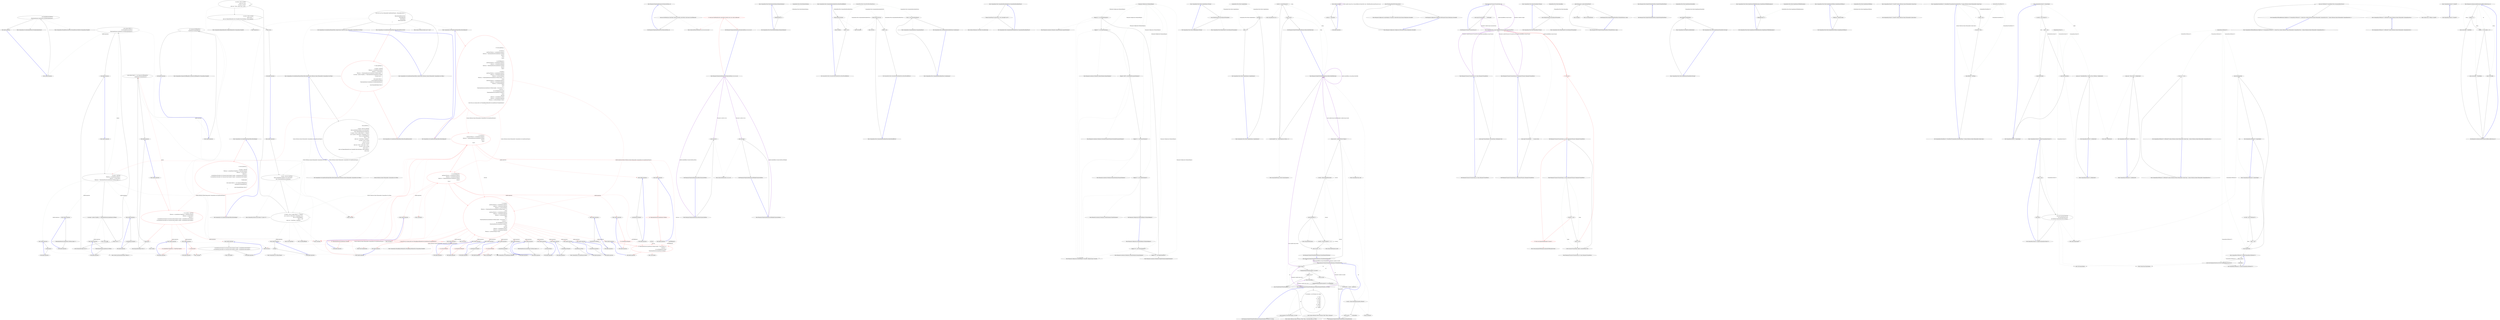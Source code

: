 digraph  {
m1_40 [cluster="CommandLine.Core.OptionSpecification.FromOptionSpecification()", file="AttributesFixture.cs", label="Entry CommandLine.Core.OptionSpecification.FromOptionSpecification()", span="15-15"];
m1_141 [cluster="NameInfo.cstr", file="AttributesFixture.cs", label="Entry NameInfo.cstr", span=""];
m1_4 [cluster="CommandLine.Core.SpecificationPropertyRules.EnforceMutuallyExclusiveSet()", file="AttributesFixture.cs", label="Entry CommandLine.Core.SpecificationPropertyRules.EnforceMutuallyExclusiveSet()", span="24-24"];
m1_8 [cluster="CommandLine.Core.SpecificationPropertyRules.EnforceMutuallyExclusiveSet()", color=red, community=0, file="AttributesFixture.cs", label="17: return specProps =>\r\n            {\r\n                var options = specProps\r\n                        .Where(sp => sp.Specification.IsOption())\r\n                        .Where(sp => sp.Value.IsJust())\r\n                        .Where(sp => ((OptionSpecification)sp.Specification).SetName.Length > 0);\r\n                    var groups = options.GroupBy(g => ((OptionSpecification)g.Specification).SetName);\r\n                    if (groups.Count() > 1)\r\n                    {\r\n                        return options.Select(s =>\r\n                            new MutuallyExclusiveSetError(\r\n                                ((OptionSpecification)s.Specification).FromOptionSpecification()));\r\n                    }\r\n                    return Enumerable.Empty<Error>();\r\n                };", span="26-40"];
m1_9 [cluster="CommandLine.Core.SpecificationPropertyRules.EnforceMutuallyExclusiveSet()", file="AttributesFixture.cs", label="Exit CommandLine.Core.SpecificationPropertyRules.EnforceMutuallyExclusiveSet()", span="24-24"];
m1_137 [cluster="CommandLine.Infrastructure.Maybe<T>.IsJust<T>()", file="AttributesFixture.cs", label="Entry CommandLine.Infrastructure.Maybe<T>.IsJust<T>()", span="149-149"];
m1_6 [cluster="CommandLine.Core.SpecificationPropertyRules.EnforceRange()", file="AttributesFixture.cs", label="Entry CommandLine.Core.SpecificationPropertyRules.EnforceRange()", span="86-86"];
m1_105 [cluster="CommandLine.Core.SpecificationPropertyRules.EnforceRange()", color=red, community=0, file="AttributesFixture.cs", label="19: return specProps =>\r\n                {\r\n                    var options = specProps\r\n                        .Where(sp => sp.Specification.TargetType == TargetType.Sequence)\r\n                        .Where(sp => sp.Value.IsJust())\r\n                        .Where(sp =>\r\n                            (sp.Specification.Min.IsJust() && ((Array)sp.Value.FromJust()).Length < sp.Specification.Min.FromJust())\r\n                            || (sp.Specification.Max.IsJust() && ((Array)sp.Value.FromJust()).Length > sp.Specification.Max.FromJust())\r\n                        );\r\n                    if (options.Any())\r\n                    {\r\n                        return options.Select(s => new SequenceOutOfRangeError(\r\n                            s.Specification.FromSpecification()));\r\n                    }\r\n                    return Enumerable.Empty<Error>();\r\n                };", span="88-103"];
m1_106 [cluster="CommandLine.Core.SpecificationPropertyRules.EnforceRange()", file="AttributesFixture.cs", label="Exit CommandLine.Core.SpecificationPropertyRules.EnforceRange()", span="86-86"];
m1_52 [cluster="CommandLine.MissingRequiredOptionError.MissingRequiredOptionError(CommandLine.NameInfo)", file="AttributesFixture.cs", label="Entry CommandLine.MissingRequiredOptionError.MissingRequiredOptionError(CommandLine.NameInfo)", span="291-291"];
m1_145 [cluster="CommandLine.Core.Token.IsName()", file="AttributesFixture.cs", label="Entry CommandLine.Core.Token.IsName()", span="68-68"];
m1_113 [cluster="Unk.Any", file="AttributesFixture.cs", label="Entry Unk.Any", span=""];
m1_98 [cluster="CommandLine.Core.Specification.IsValue()", file="AttributesFixture.cs", label="Entry CommandLine.Core.Specification.IsValue()", span="15-15"];
m1_17 [cluster="Unk.Where", file="AttributesFixture.cs", label="Entry Unk.Where", span=""];
m1_21 [cluster="System.Linq.Enumerable.Empty<TResult>()", file="AttributesFixture.cs", label="Entry System.Linq.Enumerable.Empty<TResult>()", span="0-0"];
m1_78 [cluster="Unk.IsNothing", file="AttributesFixture.cs", label="Entry Unk.IsNothing", span=""];
m1_53 [cluster="Unk.FromSpecification", file="AttributesFixture.cs", label="Entry Unk.FromSpecification", span=""];
m1_7 [cluster="CommandLine.Core.SpecificationPropertyRules.EnforceSingle(System.Collections.Generic.IEnumerable<CommandLine.Core.Token>)", file="AttributesFixture.cs", label="Entry CommandLine.Core.SpecificationPropertyRules.EnforceSingle(System.Collections.Generic.IEnumerable<CommandLine.Core.Token>)", span="106-106"];
m1_128 [cluster="CommandLine.Core.SpecificationPropertyRules.EnforceSingle(System.Collections.Generic.IEnumerable<CommandLine.Core.Token>)", file="AttributesFixture.cs", label="return specProps =>\r\n                {\r\n                    var specs = from sp in specProps\r\n                                where sp.Specification.IsOption() && sp.Value.IsJust()\r\n                                select (OptionSpecification)sp.Specification;\r\n                    var options = from t in tokens.Where(t => t.IsName())\r\n                                  join o in specs on t.Text equals o.UniqueName() into to\r\n                                  from o in to.DefaultIfEmpty()\r\n                                  where o != null\r\n                                  select new { o.ShortName, o.LongName };\r\n                    var groups = from x in options\r\n                                 group x by x into g\r\n                                 let count = g.Count()\r\n                                 select new { Value = g.Key, Count = count };\r\n                    var errors = from y in groups\r\n                                 where y.Count > 1\r\n                                 select new RepeatedOptionError(new NameInfo(y.Value.ShortName, y.Value.LongName));\r\n                    return errors;\r\n                };", span="108-126"];
m1_129 [cluster="CommandLine.Core.SpecificationPropertyRules.EnforceSingle(System.Collections.Generic.IEnumerable<CommandLine.Core.Token>)", file="AttributesFixture.cs", label="Exit CommandLine.Core.SpecificationPropertyRules.EnforceSingle(System.Collections.Generic.IEnumerable<CommandLine.Core.Token>)", span="106-106"];
m1_94 [cluster="Unk.Contains", file="AttributesFixture.cs", label="Entry Unk.Contains", span=""];
m1_127 [cluster="CommandLine.SequenceOutOfRangeError.SequenceOutOfRangeError(CommandLine.NameInfo)", file="AttributesFixture.cs", label="Entry CommandLine.SequenceOutOfRangeError.SequenceOutOfRangeError(CommandLine.NameInfo)", span="324-324"];
m1_0 [cluster="CommandLine.Core.SpecificationPropertyRules.Lookup(System.Collections.Generic.IEnumerable<CommandLine.Core.Token>)", file="AttributesFixture.cs", label="Entry CommandLine.Core.SpecificationPropertyRules.Lookup(System.Collections.Generic.IEnumerable<CommandLine.Core.Token>)", span="12-12"];
m1_1 [cluster="CommandLine.Core.SpecificationPropertyRules.Lookup(System.Collections.Generic.IEnumerable<CommandLine.Core.Token>)", file="AttributesFixture.cs", label="return new List<Func<IEnumerable<SpecificationProperty>, IEnumerable<Error>>>\r\n                {\r\n                    EnforceMutuallyExclusiveSet(),\r\n                    EnforceRequired(),\r\n                    EnforceRange(),\r\n                    EnforceSingle(tokens)\r\n                };", span="15-21"];
m1_2 [cluster="CommandLine.Core.SpecificationPropertyRules.Lookup(System.Collections.Generic.IEnumerable<CommandLine.Core.Token>)", file="AttributesFixture.cs", label="Exit CommandLine.Core.SpecificationPropertyRules.Lookup(System.Collections.Generic.IEnumerable<CommandLine.Core.Token>)", span="12-12"];
m1_142 [cluster="lambda expression", file="AttributesFixture.cs", label="Entry lambda expression", span="113-113"];
m1_11 [cluster="lambda expression", file="AttributesFixture.cs", label="var options = specProps\r\n                        .Where(sp => sp.Specification.IsOption())\r\n                        .Where(sp => sp.Value.IsJust())\r\n                        .Where(sp => ((OptionSpecification)sp.Specification).SetName.Length > 0)", span="28-31"];
m1_10 [cluster="lambda expression", file="AttributesFixture.cs", label="Entry lambda expression", span="26-40"];
m1_12 [cluster="lambda expression", file="AttributesFixture.cs", label="var groups = options.GroupBy(g => ((OptionSpecification)g.Specification).SetName)", span="32-32"];
m1_22 [cluster="lambda expression", file="AttributesFixture.cs", label="Entry lambda expression", span="29-29"];
m1_26 [cluster="lambda expression", file="AttributesFixture.cs", label="Entry lambda expression", span="30-30"];
m1_30 [cluster="lambda expression", file="AttributesFixture.cs", label="Entry lambda expression", span="31-31"];
m1_14 [cluster="lambda expression", file="AttributesFixture.cs", label="return options.Select(s =>\r\n                            new MutuallyExclusiveSetError(\r\n                                ((OptionSpecification)s.Specification).FromOptionSpecification()));", span="35-37"];
m1_13 [cluster="lambda expression", file="AttributesFixture.cs", label="groups.Count() > 1", span="33-33"];
m1_33 [cluster="lambda expression", file="AttributesFixture.cs", label="Entry lambda expression", span="32-32"];
m1_15 [cluster="lambda expression", file="AttributesFixture.cs", label="return Enumerable.Empty<Error>();", span="39-39"];
m1_16 [cluster="lambda expression", file="AttributesFixture.cs", label="Exit lambda expression", span="26-40"];
m1_36 [cluster="lambda expression", file="AttributesFixture.cs", label="Entry lambda expression", span="35-37"];
m1_23 [cluster="lambda expression", file="AttributesFixture.cs", label="sp.Specification.IsOption()", span="29-29"];
m1_24 [cluster="lambda expression", file="AttributesFixture.cs", label="Exit lambda expression", span="29-29"];
m1_27 [cluster="lambda expression", file="AttributesFixture.cs", label="sp.Value.IsJust()", span="30-30"];
m1_28 [cluster="lambda expression", file="AttributesFixture.cs", label="Exit lambda expression", span="30-30"];
m1_31 [cluster="lambda expression", file="AttributesFixture.cs", label="((OptionSpecification)sp.Specification).SetName.Length > 0", span="31-31"];
m1_32 [cluster="lambda expression", file="AttributesFixture.cs", label="Exit lambda expression", span="31-31"];
m1_34 [cluster="lambda expression", file="AttributesFixture.cs", label="((OptionSpecification)g.Specification).SetName", span="32-32"];
m1_35 [cluster="lambda expression", file="AttributesFixture.cs", label="Exit lambda expression", span="32-32"];
m1_37 [cluster="lambda expression", file="AttributesFixture.cs", label="new MutuallyExclusiveSetError(\r\n                                ((OptionSpecification)s.Specification).FromOptionSpecification())", span="36-37"];
m1_38 [cluster="lambda expression", file="AttributesFixture.cs", label="Exit lambda expression", span="35-37"];
m1_44 [cluster="lambda expression", color=red, community=0, file="AttributesFixture.cs", label="3: var setCount =\r\n                    specProps.Where(sp => sp.Specification.IsOption())\r\n                        .Select(sp => ((OptionSpecification)sp.Specification).SetName)\r\n                        .Distinct()\r\n                        .ToList()\r\n                        .Count()", span="47-52"];
m1_45 [cluster="lambda expression", color=red, community=0, file="AttributesFixture.cs", label="3: var setWithRequired =\r\n                    specProps.Where(sp => sp.Specification.IsOption())\r\n                        .Where(sp => sp.Specification.Required)\r\n                        .Select(sp => ((OptionSpecification)sp.Specification).SetName)\r\n                        .Distinct()\r\n                        .ToList()", span="54-59"];
m1_46 [cluster="lambda expression", color=red, community=0, file="AttributesFixture.cs", label="4: var missing =\r\n                    specProps.Where(sp => sp.Specification.IsOption())\r\n                        .Where(sp => sp.Specification.Required)\r\n                        .Where(sp => sp.Value.IsNothing())\r\n                        .Where(sp => ((OptionSpecification)sp.Specification).SetName.Length == 0)\r\n                        .Concat(\r\n                            specProps.Where(sp => sp.Specification.IsOption())\r\n                                .Where(sp => sp.Specification.Required)\r\n                                .Where(sp => sp.Value.IsNothing())\r\n                                .Where(\r\n                                    sp =>\r\n                                        ((OptionSpecification)sp.Specification).SetName.Length > 0 && setCount == 1\r\n                                        || (setCount > 1\r\n                                            && !setWithRequired.Contains(\r\n                                                ((OptionSpecification)sp.Specification).SetName))))\r\n                        .Concat(\r\n                            specProps\r\n                                .Where(sp => sp.Specification.IsValue())\r\n                                .Where(sp => sp.Specification.Required)\r\n                                .Where(sp => sp.Value.IsNothing())).ToList()", span="61-80"];
m1_43 [cluster="lambda expression", file="AttributesFixture.cs", label="Entry lambda expression", span="45-83"];
m1_54 [cluster="lambda expression", file="AttributesFixture.cs", label="Entry lambda expression", span="48-48"];
m1_57 [cluster="lambda expression", file="AttributesFixture.cs", label="Entry lambda expression", span="49-49"];
m1_92 [cluster="lambda expression", color=red, community=0, file="AttributesFixture.cs", label="22: ((OptionSpecification)sp.Specification).SetName.Length > 0 && setCount == 1\r\n                                        || (setCount > 1\r\n                                            && !setWithRequired.Contains(\r\n                                                ((OptionSpecification)sp.Specification).SetName))", span="72-75"];
m1_60 [cluster="lambda expression", file="AttributesFixture.cs", label="Entry lambda expression", span="55-55"];
m1_63 [cluster="lambda expression", file="AttributesFixture.cs", label="Entry lambda expression", span="56-56"];
m1_66 [cluster="lambda expression", file="AttributesFixture.cs", label="Entry lambda expression", span="57-57"];
m1_47 [cluster="lambda expression", color=red, community=0, file="AttributesFixture.cs", label="3: return from sp in missing select new MissingRequiredOptionError(sp.Specification.FromSpecification());", span="82-82"];
m1_69 [cluster="lambda expression", file="AttributesFixture.cs", label="Entry lambda expression", span="62-62"];
m1_72 [cluster="lambda expression", file="AttributesFixture.cs", label="Entry lambda expression", span="63-63"];
m1_75 [cluster="lambda expression", file="AttributesFixture.cs", label="Entry lambda expression", span="64-64"];
m1_79 [cluster="lambda expression", file="AttributesFixture.cs", label="Entry lambda expression", span="65-65"];
m1_82 [cluster="lambda expression", file="AttributesFixture.cs", label="Entry lambda expression", span="67-67"];
m1_85 [cluster="lambda expression", file="AttributesFixture.cs", label="Entry lambda expression", span="68-68"];
m1_88 [cluster="lambda expression", file="AttributesFixture.cs", label="Entry lambda expression", span="69-69"];
m1_91 [cluster="lambda expression", file="AttributesFixture.cs", label="Entry lambda expression", span="71-75"];
m1_95 [cluster="lambda expression", file="AttributesFixture.cs", label="Entry lambda expression", span="78-78"];
m1_99 [cluster="lambda expression", file="AttributesFixture.cs", label="Entry lambda expression", span="79-79"];
m1_102 [cluster="lambda expression", file="AttributesFixture.cs", label="Entry lambda expression", span="80-80"];
m1_48 [cluster="lambda expression", file="AttributesFixture.cs", label="Exit lambda expression", span="45-83"];
m1_55 [cluster="lambda expression", file="AttributesFixture.cs", label="sp.Specification.IsOption()", span="48-48"];
m1_56 [cluster="lambda expression", file="AttributesFixture.cs", label="Exit lambda expression", span="48-48"];
m1_58 [cluster="lambda expression", color=red, community=0, file="AttributesFixture.cs", label="24: ((OptionSpecification)sp.Specification).SetName", span="49-49"];
m1_59 [cluster="lambda expression", file="AttributesFixture.cs", label="Exit lambda expression", span="49-49"];
m1_61 [cluster="lambda expression", file="AttributesFixture.cs", label="sp.Specification.IsOption()", span="55-55"];
m1_62 [cluster="lambda expression", file="AttributesFixture.cs", label="Exit lambda expression", span="55-55"];
m1_64 [cluster="lambda expression", color=red, community=0, file="AttributesFixture.cs", label="32: sp.Specification.Required", span="56-56"];
m1_65 [cluster="lambda expression", file="AttributesFixture.cs", label="Exit lambda expression", span="56-56"];
m1_67 [cluster="lambda expression", color=red, community=0, file="AttributesFixture.cs", label="35: ((OptionSpecification)sp.Specification).SetName", span="57-57"];
m1_68 [cluster="lambda expression", file="AttributesFixture.cs", label="Exit lambda expression", span="57-57"];
m1_70 [cluster="lambda expression", file="AttributesFixture.cs", label="sp.Specification.IsOption()", span="62-62"];
m1_71 [cluster="lambda expression", file="AttributesFixture.cs", label="Exit lambda expression", span="62-62"];
m1_73 [cluster="lambda expression", color=red, community=0, file="AttributesFixture.cs", label="4: sp.Specification.Required", span="63-63"];
m1_74 [cluster="lambda expression", file="AttributesFixture.cs", label="Exit lambda expression", span="63-63"];
m1_76 [cluster="lambda expression", color=red, community=0, file="AttributesFixture.cs", label="22: sp.Value.IsNothing()", span="64-64"];
m1_77 [cluster="lambda expression", file="AttributesFixture.cs", label="Exit lambda expression", span="64-64"];
m1_80 [cluster="lambda expression", file="AttributesFixture.cs", label="((OptionSpecification)sp.Specification).SetName.Length == 0", span="65-65"];
m1_81 [cluster="lambda expression", file="AttributesFixture.cs", label="Exit lambda expression", span="65-65"];
m1_83 [cluster="lambda expression", file="AttributesFixture.cs", label="sp.Specification.IsOption()", span="67-67"];
m1_84 [cluster="lambda expression", file="AttributesFixture.cs", label="Exit lambda expression", span="67-67"];
m1_86 [cluster="lambda expression", file="AttributesFixture.cs", label="sp.Specification.Required", span="68-68"];
m1_87 [cluster="lambda expression", file="AttributesFixture.cs", label="Exit lambda expression", span="68-68"];
m1_89 [cluster="lambda expression", file="AttributesFixture.cs", label="sp.Value.IsNothing()", span="69-69"];
m1_90 [cluster="lambda expression", file="AttributesFixture.cs", label="Exit lambda expression", span="69-69"];
m1_93 [cluster="lambda expression", file="AttributesFixture.cs", label="Exit lambda expression", span="71-75"];
m1_96 [cluster="lambda expression", file="AttributesFixture.cs", label="sp.Specification.IsValue()", span="78-78"];
m1_97 [cluster="lambda expression", file="AttributesFixture.cs", label="Exit lambda expression", span="78-78"];
m1_100 [cluster="lambda expression", file="AttributesFixture.cs", label="sp.Specification.Required", span="79-79"];
m1_101 [cluster="lambda expression", file="AttributesFixture.cs", label="Exit lambda expression", span="79-79"];
m1_103 [cluster="lambda expression", color=red, community=0, file="AttributesFixture.cs", label="22: sp.Value.IsNothing()", span="80-80"];
m1_104 [cluster="lambda expression", file="AttributesFixture.cs", label="Exit lambda expression", span="80-80"];
m1_108 [cluster="lambda expression", color=red, community=0, file="AttributesFixture.cs", label="24: var options = specProps\r\n                        .Where(sp => sp.Specification.TargetType == TargetType.Sequence)\r\n                        .Where(sp => sp.Value.IsJust())\r\n                        .Where(sp =>\r\n                            (sp.Specification.Min.IsJust() && ((Array)sp.Value.FromJust()).Length < sp.Specification.Min.FromJust())\r\n                            || (sp.Specification.Max.IsJust() && ((Array)sp.Value.FromJust()).Length > sp.Specification.Max.FromJust())\r\n                        )", span="90-96"];
m1_107 [cluster="lambda expression", file="AttributesFixture.cs", label="Entry lambda expression", span="88-103"];
m1_109 [cluster="lambda expression", file="AttributesFixture.cs", label="options.Any()", span="97-97"];
m1_114 [cluster="lambda expression", file="AttributesFixture.cs", label="Entry lambda expression", span="91-91"];
m1_117 [cluster="lambda expression", file="AttributesFixture.cs", label="Entry lambda expression", span="92-92"];
m1_120 [cluster="lambda expression", file="AttributesFixture.cs", label="Entry lambda expression", span="93-95"];
m1_110 [cluster="lambda expression", file="AttributesFixture.cs", label="return options.Select(s => new SequenceOutOfRangeError(\r\n                            s.Specification.FromSpecification()));", span="99-100"];
m1_111 [cluster="lambda expression", file="AttributesFixture.cs", label="return Enumerable.Empty<Error>();", span="102-102"];
m1_112 [cluster="lambda expression", file="AttributesFixture.cs", label="Exit lambda expression", span="88-103"];
m1_124 [cluster="lambda expression", file="AttributesFixture.cs", label="Entry lambda expression", span="99-100"];
m1_115 [cluster="lambda expression", color=red, community=0, file="AttributesFixture.cs", label="24: sp.Specification.TargetType == TargetType.Sequence", span="91-91"];
m1_116 [cluster="lambda expression", file="AttributesFixture.cs", label="Exit lambda expression", span="91-91"];
m1_118 [cluster="lambda expression", color=red, community=0, file="AttributesFixture.cs", label="2: sp.Value.IsJust()", span="92-92"];
m1_119 [cluster="lambda expression", file="AttributesFixture.cs", label="Exit lambda expression", span="92-92"];
m1_121 [cluster="lambda expression", file="AttributesFixture.cs", label="(sp.Specification.Min.IsJust() && ((Array)sp.Value.FromJust()).Length < sp.Specification.Min.FromJust())\r\n                            || (sp.Specification.Max.IsJust() && ((Array)sp.Value.FromJust()).Length > sp.Specification.Max.FromJust())", span="94-95"];
m1_122 [cluster="lambda expression", file="AttributesFixture.cs", label="Exit lambda expression", span="93-95"];
m1_125 [cluster="lambda expression", file="AttributesFixture.cs", label="new SequenceOutOfRangeError(\r\n                            s.Specification.FromSpecification())", span="99-100"];
m1_126 [cluster="lambda expression", file="AttributesFixture.cs", label="Exit lambda expression", span="99-100"];
m1_132 [cluster="lambda expression", file="AttributesFixture.cs", label="var options = from t in tokens.Where(t => t.IsName())\r\n                                  join o in specs on t.Text equals o.UniqueName() into to\r\n                                  from o in to.DefaultIfEmpty()\r\n                                  where o != null\r\n                                  select new { o.ShortName, o.LongName }", span="113-117"];
m1_131 [cluster="lambda expression", file="AttributesFixture.cs", label="var specs = from sp in specProps\r\n                                where sp.Specification.IsOption() && sp.Value.IsJust()\r\n                                select (OptionSpecification)sp.Specification", span="110-112"];
m1_130 [cluster="lambda expression", file="AttributesFixture.cs", label="Entry lambda expression", span="108-126"];
m1_133 [cluster="lambda expression", file="AttributesFixture.cs", label="var groups = from x in options\r\n                                 group x by x into g\r\n                                 let count = g.Count()\r\n                                 select new { Value = g.Key, Count = count }", span="118-121"];
m1_134 [cluster="lambda expression", file="AttributesFixture.cs", label="var errors = from y in groups\r\n                                 where y.Count > 1\r\n                                 select new RepeatedOptionError(new NameInfo(y.Value.ShortName, y.Value.LongName))", span="122-124"];
m1_135 [cluster="lambda expression", file="AttributesFixture.cs", label="return errors;", span="125-125"];
m1_136 [cluster="lambda expression", file="AttributesFixture.cs", label="Exit lambda expression", span="108-126"];
m1_143 [cluster="lambda expression", file="AttributesFixture.cs", label="t.IsName()", span="113-113"];
m1_144 [cluster="lambda expression", file="AttributesFixture.cs", label="Exit lambda expression", span="113-113"];
m1_140 [cluster="CommandLine.RepeatedOptionError.RepeatedOptionError(CommandLine.NameInfo)", file="AttributesFixture.cs", label="Entry CommandLine.RepeatedOptionError.RepeatedOptionError(CommandLine.NameInfo)", span="335-335"];
m1_51 [cluster="Unk.Concat", file="AttributesFixture.cs", label="Entry Unk.Concat", span=""];
m1_5 [cluster="CommandLine.Core.SpecificationPropertyRules.EnforceRequired()", file="AttributesFixture.cs", label="Entry CommandLine.Core.SpecificationPropertyRules.EnforceRequired()", span="43-43"];
m1_41 [cluster="CommandLine.Core.SpecificationPropertyRules.EnforceRequired()", color=red, community=0, file="AttributesFixture.cs", label="20: return specProps =>\r\n            {\r\n                var setCount =\r\n                    specProps.Where(sp => sp.Specification.IsOption())\r\n                        .Select(sp => ((OptionSpecification)sp.Specification).SetName)\r\n                        .Distinct()\r\n                        .ToList()\r\n                        .Count();\r\n\r\n                var setWithRequired =\r\n                    specProps.Where(sp => sp.Specification.IsOption())\r\n                        .Where(sp => sp.Specification.Required)\r\n                        .Select(sp => ((OptionSpecification)sp.Specification).SetName)\r\n                        .Distinct()\r\n                        .ToList();\r\n\r\n                var missing =\r\n                    specProps.Where(sp => sp.Specification.IsOption())\r\n                        .Where(sp => sp.Specification.Required)\r\n                        .Where(sp => sp.Value.IsNothing())\r\n                        .Where(sp => ((OptionSpecification)sp.Specification).SetName.Length == 0)\r\n                        .Concat(\r\n                            specProps.Where(sp => sp.Specification.IsOption())\r\n                                .Where(sp => sp.Specification.Required)\r\n                                .Where(sp => sp.Value.IsNothing())\r\n                                .Where(\r\n                                    sp =>\r\n                                        ((OptionSpecification)sp.Specification).SetName.Length > 0 && setCount == 1\r\n                                        || (setCount > 1\r\n                                            && !setWithRequired.Contains(\r\n                                                ((OptionSpecification)sp.Specification).SetName))))\r\n                        .Concat(\r\n                            specProps\r\n                                .Where(sp => sp.Specification.IsValue())\r\n                                .Where(sp => sp.Specification.Required)\r\n                                .Where(sp => sp.Value.IsNothing())).ToList();\r\n\r\n                return from sp in missing select new MissingRequiredOptionError(sp.Specification.FromSpecification());\r\n            };", span="45-83"];
m1_42 [cluster="CommandLine.Core.SpecificationPropertyRules.EnforceRequired()", file="AttributesFixture.cs", label="Exit CommandLine.Core.SpecificationPropertyRules.EnforceRequired()", span="43-43"];
m1_20 [cluster="Unk.Select", file="AttributesFixture.cs", label="Entry Unk.Select", span=""];
m1_29 [cluster="Unk.IsJust", file="AttributesFixture.cs", label="Entry Unk.IsJust", span=""];
m1_138 [cluster="Unk.UniqueName", file="AttributesFixture.cs", label="Entry Unk.UniqueName", span=""];
m1_50 [cluster="Unk.ToList", file="AttributesFixture.cs", label="Entry Unk.ToList", span=""];
m1_39 [cluster="CommandLine.MutuallyExclusiveSetError.MutuallyExclusiveSetError(CommandLine.NameInfo)", file="AttributesFixture.cs", label="Entry CommandLine.MutuallyExclusiveSetError.MutuallyExclusiveSetError(CommandLine.NameInfo)", span="302-302"];
m1_139 [cluster="Unk.DefaultIfEmpty", file="AttributesFixture.cs", label="Entry Unk.DefaultIfEmpty", span=""];
m1_25 [cluster="CommandLine.Core.Specification.IsOption()", file="AttributesFixture.cs", label="Entry CommandLine.Core.Specification.IsOption()", span="10-10"];
m1_123 [cluster="Unk.FromJust", file="AttributesFixture.cs", label="Entry Unk.FromJust", span=""];
m1_3 [cluster="System.Collections.Generic.List<T>.List()", file="AttributesFixture.cs", label="Entry System.Collections.Generic.List<T>.List()", span="0-0"];
m1_49 [cluster="Unk.Distinct", file="AttributesFixture.cs", label="Entry Unk.Distinct", span=""];
m1_18 [cluster="Unk.GroupBy", file="AttributesFixture.cs", label="Entry Unk.GroupBy", span=""];
m1_19 [cluster="Unk.Count", file="AttributesFixture.cs", label="Entry Unk.Count", span=""];
m1_146 [file="AttributesFixture.cs", label=setCount, span=""];
m1_147 [file="AttributesFixture.cs", label=setWithRequired, span=""];
m1_148 [file="AttributesFixture.cs", label="System.Collections.Generic.IEnumerable<CommandLine.Core.Token>", span=""];
m2_11 [cluster="Humanizer.PrepositionsExtensions.In(System.DateTime, int)", file="BaseFixture.cs", label="Entry Humanizer.PrepositionsExtensions.In(System.DateTime, int)", span="36-36"];
m2_12 [cluster="Humanizer.PrepositionsExtensions.In(System.DateTime, int)", file="BaseFixture.cs", label="return new DateTime(year, date.Month, date.Day, date.Hour, date.Minute, date.Second, date.Millisecond);", span="38-38"];
m2_13 [cluster="Humanizer.PrepositionsExtensions.In(System.DateTime, int)", file="BaseFixture.cs", label="Exit Humanizer.PrepositionsExtensions.In(System.DateTime, int)", span="36-36"];
m2_7 [cluster="System.DateTime.At(int, int, int, int)", file="BaseFixture.cs", label="Entry System.DateTime.At(int, int, int, int)", span="5-5"];
m2_8 [cluster="Humanizer.PrepositionsExtensions.AtNoon(System.DateTime)", file="BaseFixture.cs", label="Entry Humanizer.PrepositionsExtensions.AtNoon(System.DateTime)", span="25-25"];
m2_9 [cluster="Humanizer.PrepositionsExtensions.AtNoon(System.DateTime)", file="BaseFixture.cs", label="return date.At(12);", span="27-27"];
m2_10 [cluster="Humanizer.PrepositionsExtensions.AtNoon(System.DateTime)", file="BaseFixture.cs", label="Exit Humanizer.PrepositionsExtensions.AtNoon(System.DateTime)", span="25-25"];
m2_3 [cluster="System.DateTime.DateTime(int, int, int, int, int, int, int)", file="BaseFixture.cs", label="Entry System.DateTime.DateTime(int, int, int, int, int, int, int)", span="0-0"];
m2_0 [cluster="Humanizer.PrepositionsExtensions.At(System.DateTime, int, int, int, int)", file="BaseFixture.cs", label="Entry Humanizer.PrepositionsExtensions.At(System.DateTime, int, int, int, int)", span="5-5"];
m2_1 [cluster="Humanizer.PrepositionsExtensions.At(System.DateTime, int, int, int, int)", color=red, community=0, file="BaseFixture.cs", label="23: return new DateTime(date.Year, date.Month, date.Day, hour, min, second, millisecond);", span="7-7"];
m2_2 [cluster="Humanizer.PrepositionsExtensions.At(System.DateTime, int, int, int, int)", file="BaseFixture.cs", label="Exit Humanizer.PrepositionsExtensions.At(System.DateTime, int, int, int, int)", span="5-5"];
m2_4 [cluster="Humanizer.PrepositionsExtensions.AtMidnight(System.DateTime)", file="BaseFixture.cs", label="Entry Humanizer.PrepositionsExtensions.AtMidnight(System.DateTime)", span="15-15"];
m2_5 [cluster="Humanizer.PrepositionsExtensions.AtMidnight(System.DateTime)", file="BaseFixture.cs", label="return date.At(0);", span="17-17"];
m2_6 [cluster="Humanizer.PrepositionsExtensions.AtMidnight(System.DateTime)", file="BaseFixture.cs", label="Exit Humanizer.PrepositionsExtensions.AtMidnight(System.DateTime)", span="15-15"];
m3_0 [cluster="CommandLine.Tests.Mocks.BooleanSetOptions.BooleanSetOptions()", file="BooleanSetOptions.cs", label="Entry CommandLine.Tests.Mocks.BooleanSetOptions.BooleanSetOptions()", span="35-35"];
m3_1 [cluster="CommandLine.Tests.Mocks.BooleanSetOptions.BooleanSetOptions()", file="BooleanSetOptions.cs", label="NonBooleanValue = 0", span="37-37"];
m3_2 [cluster="CommandLine.Tests.Mocks.BooleanSetOptions.BooleanSetOptions()", file="BooleanSetOptions.cs", label="Exit CommandLine.Tests.Mocks.BooleanSetOptions.BooleanSetOptions()", span="35-35"];
m3_3 [file="BooleanSetOptions.cs", label="CommandLine.Tests.Mocks.BooleanSetOptions", span=""];
m5_14 [cluster="CommandLine.Tests.CommandLineParserBaseFixture.ResultShouldBeFalse()", file="CommandLineParserBaseFixture.cs", label="Entry CommandLine.Tests.CommandLineParserBaseFixture.ResultShouldBeFalse()", span="64-64"];
m5_15 [cluster="CommandLine.Tests.CommandLineParserBaseFixture.ResultShouldBeFalse()", file="CommandLineParserBaseFixture.cs", label="Result.Should().Be.False()", span="66-66"];
m5_16 [cluster="CommandLine.Tests.CommandLineParserBaseFixture.ResultShouldBeFalse()", file="CommandLineParserBaseFixture.cs", label="Result = null", span="67-67"];
m5_17 [cluster="CommandLine.Tests.CommandLineParserBaseFixture.ResultShouldBeFalse()", file="CommandLineParserBaseFixture.cs", label="Exit CommandLine.Tests.CommandLineParserBaseFixture.ResultShouldBeFalse()", span="64-64"];
m5_18 [cluster="Unk.False", file="CommandLineParserBaseFixture.cs", label="Entry Unk.False", span=""];
m5_4 [cluster="CommandLine.Tests.CommandLineParserBaseFixture.CreateInstance()", file="CommandLineParserBaseFixture.cs", label="Entry CommandLine.Tests.CommandLineParserBaseFixture.CreateInstance()", span="53-53"];
m5_5 [cluster="CommandLine.Tests.CommandLineParserBaseFixture.CreateInstance()", file="CommandLineParserBaseFixture.cs", label="Parser = new CommandLineParser()", span="55-55"];
m5_6 [cluster="CommandLine.Tests.CommandLineParserBaseFixture.CreateInstance()", file="CommandLineParserBaseFixture.cs", label="Exit CommandLine.Tests.CommandLineParserBaseFixture.CreateInstance()", span="53-53"];
m5_0 [cluster="CommandLine.Tests.CommandLineParserBaseFixture.CommandLineParserBaseFixture()", file="CommandLineParserBaseFixture.cs", label="Entry CommandLine.Tests.CommandLineParserBaseFixture.CommandLineParserBaseFixture()", span="41-41"];
m5_1 [cluster="CommandLine.Tests.CommandLineParserBaseFixture.CommandLineParserBaseFixture()", file="CommandLineParserBaseFixture.cs", label="Thread.CurrentThread.CurrentCulture = new CultureInfo(''en-US'')", span="47-47"];
m5_2 [cluster="CommandLine.Tests.CommandLineParserBaseFixture.CommandLineParserBaseFixture()", file="CommandLineParserBaseFixture.cs", label="Exit CommandLine.Tests.CommandLineParserBaseFixture.CommandLineParserBaseFixture()", span="41-41"];
m5_7 [cluster="CommandLine.CommandLineParser.CommandLineParser()", file="CommandLineParserBaseFixture.cs", label="Entry CommandLine.CommandLineParser.CommandLineParser()", span="1681-1681"];
m5_13 [cluster="Unk.True", file="CommandLineParserBaseFixture.cs", label="Entry Unk.True", span=""];
m5_3 [cluster="System.Globalization.CultureInfo.CultureInfo(string)", file="CommandLineParserBaseFixture.cs", label="Entry System.Globalization.CultureInfo.CultureInfo(string)", span="0-0"];
m5_12 [cluster="Unk.Should", file="CommandLineParserBaseFixture.cs", label="Entry Unk.Should", span=""];
m5_8 [cluster="CommandLine.Tests.CommandLineParserBaseFixture.ResultShouldBeTrue()", file="CommandLineParserBaseFixture.cs", label="Entry CommandLine.Tests.CommandLineParserBaseFixture.ResultShouldBeTrue()", span="58-58"];
m5_9 [cluster="CommandLine.Tests.CommandLineParserBaseFixture.ResultShouldBeTrue()", file="CommandLineParserBaseFixture.cs", label="Result.Should().Be.True()", span="60-60"];
m5_10 [cluster="CommandLine.Tests.CommandLineParserBaseFixture.ResultShouldBeTrue()", file="CommandLineParserBaseFixture.cs", label="Result = null", span="61-61"];
m5_11 [cluster="CommandLine.Tests.CommandLineParserBaseFixture.ResultShouldBeTrue()", file="CommandLineParserBaseFixture.cs", label="Exit CommandLine.Tests.CommandLineParserBaseFixture.ResultShouldBeTrue()", span="58-58"];
m5_19 [file="CommandLineParserBaseFixture.cs", label="CommandLine.Tests.CommandLineParserBaseFixture", span=""];
m6_12 [cluster="Humanizer.Localisation.Ordinalizers.SpanishOrdinalizer.SpanishOrdinalizer()", file="CommandLineParserFixture.cs", label="Entry Humanizer.Localisation.Ordinalizers.SpanishOrdinalizer.SpanishOrdinalizer()", span="2-2"];
m6_16 [cluster="Humanizer.Localisation.Ordinalizers.TurkishOrdinalizer.TurkishOrdinalizer()", file="CommandLineParserFixture.cs", label="Entry Humanizer.Localisation.Ordinalizers.TurkishOrdinalizer.TurkishOrdinalizer()", span="7-7"];
m6_11 [cluster="Humanizer.Localisation.Ordinalizers.EnglishOrdinalizer.EnglishOrdinalizer()", file="CommandLineParserFixture.cs", label="Entry Humanizer.Localisation.Ordinalizers.EnglishOrdinalizer.EnglishOrdinalizer()", span="2-2"];
m6_10 [cluster="Humanizer.Configuration.LocaliserRegistry<TLocaliser>.Register(string, TLocaliser)", file="CommandLineParserFixture.cs", label="Entry Humanizer.Configuration.LocaliserRegistry<TLocaliser>.Register(string, TLocaliser)", span="54-54"];
m6_13 [cluster="Humanizer.Localisation.Ordinalizers.ItalianOrdinalizer.ItalianOrdinalizer()", file="CommandLineParserFixture.cs", label="Entry Humanizer.Localisation.Ordinalizers.ItalianOrdinalizer.ItalianOrdinalizer()", span="2-2"];
m6_9 [cluster="Humanizer.Localisation.Ordinalizers.GermanOrdinalizer.GermanOrdinalizer()", file="CommandLineParserFixture.cs", label="Entry Humanizer.Localisation.Ordinalizers.GermanOrdinalizer.GermanOrdinalizer()", span="2-2"];
m6_15 [cluster="Humanizer.Localisation.Ordinalizers.RussianOrdinalizer.RussianOrdinalizer()", file="CommandLineParserFixture.cs", label="Entry Humanizer.Localisation.Ordinalizers.RussianOrdinalizer.RussianOrdinalizer()", span="2-2"];
m6_0 [cluster="Humanizer.Configuration.OrdinalizerRegistry.OrdinalizerRegistry()", file="CommandLineParserFixture.cs", label="Entry Humanizer.Configuration.OrdinalizerRegistry.OrdinalizerRegistry()", span="6-6"];
m6_1 [cluster="Humanizer.Configuration.OrdinalizerRegistry.OrdinalizerRegistry()", file="CommandLineParserFixture.cs", label="Register(''de'', new GermanOrdinalizer())", span="8-8"];
m6_2 [cluster="Humanizer.Configuration.OrdinalizerRegistry.OrdinalizerRegistry()", file="CommandLineParserFixture.cs", label="Register(''en'', new EnglishOrdinalizer())", span="9-9"];
m6_3 [cluster="Humanizer.Configuration.OrdinalizerRegistry.OrdinalizerRegistry()", file="CommandLineParserFixture.cs", label="Register(''es'', new SpanishOrdinalizer())", span="10-10"];
m6_4 [cluster="Humanizer.Configuration.OrdinalizerRegistry.OrdinalizerRegistry()", file="CommandLineParserFixture.cs", label="Register(''it'', new ItalianOrdinalizer())", span="11-11"];
m6_5 [cluster="Humanizer.Configuration.OrdinalizerRegistry.OrdinalizerRegistry()", file="CommandLineParserFixture.cs", label="Register(''pt-BR'', new BrazilianPortugueseOrdinalizer())", span="12-12"];
m6_6 [cluster="Humanizer.Configuration.OrdinalizerRegistry.OrdinalizerRegistry()", file="CommandLineParserFixture.cs", label="Register(''ru'', new RussianOrdinalizer())", span="13-13"];
m6_7 [cluster="Humanizer.Configuration.OrdinalizerRegistry.OrdinalizerRegistry()", file="CommandLineParserFixture.cs", label="Register(''tr'', new TurkishOrdinalizer())", span="14-14"];
m6_8 [cluster="Humanizer.Configuration.OrdinalizerRegistry.OrdinalizerRegistry()", file="CommandLineParserFixture.cs", label="Exit Humanizer.Configuration.OrdinalizerRegistry.OrdinalizerRegistry()", span="6-6"];
m6_14 [cluster="Humanizer.Localisation.Ordinalizers.BrazilianPortugueseOrdinalizer.BrazilianPortugueseOrdinalizer()", file="CommandLineParserFixture.cs", label="Entry Humanizer.Localisation.Ordinalizers.BrazilianPortugueseOrdinalizer.BrazilianPortugueseOrdinalizer()", span="2-2"];
m6_17 [file="CommandLineParserFixture.cs", label="Humanizer.Configuration.OrdinalizerRegistry", span=""];
m10_4 [cluster="CommandLine.Tests.Mocks.ComplexOptions.ToString()", file="ComplexOptions.cs", label="Entry CommandLine.Tests.Mocks.ComplexOptions.ToString()", span="53-53"];
m10_5 [cluster="CommandLine.Tests.Mocks.ComplexOptions.ToString()", file="ComplexOptions.cs", label="return DebugStringUtil.ConvertOptionsToString(this);", span="55-55"];
m10_6 [cluster="CommandLine.Tests.Mocks.ComplexOptions.ToString()", file="ComplexOptions.cs", label="Exit CommandLine.Tests.Mocks.ComplexOptions.ToString()", span="53-53"];
m10_0 [cluster="CommandLine.Tests.Mocks.ComplexOptions.ComplexOptions()", file="ComplexOptions.cs", label="Entry CommandLine.Tests.Mocks.ComplexOptions.ComplexOptions()", span="35-35"];
m10_1 [cluster="CommandLine.Tests.Mocks.ComplexOptions.ComplexOptions()", file="ComplexOptions.cs", label="StartOffset = 0", span="37-37"];
m10_2 [cluster="CommandLine.Tests.Mocks.ComplexOptions.ComplexOptions()", file="ComplexOptions.cs", label="Bytes = 0", span="38-38"];
m10_3 [cluster="CommandLine.Tests.Mocks.ComplexOptions.ComplexOptions()", file="ComplexOptions.cs", label="Exit CommandLine.Tests.Mocks.ComplexOptions.ComplexOptions()", span="35-35"];
m10_7 [cluster="CommandLine.Tests.DebugStringUtil.ConvertOptionsToString(object)", file="ComplexOptions.cs", label="Entry CommandLine.Tests.DebugStringUtil.ConvertOptionsToString(object)", span="39-39"];
m10_8 [file="ComplexOptions.cs", label="CommandLine.Tests.Mocks.ComplexOptions", span=""];
m13_30 [cluster="string.Remove(int, int)", file="HeadingInfoFixture.cs", label="Entry string.Remove(int, int)", span="0-0"];
m13_22 [cluster="string.Replace(char, char)", file="HeadingInfoFixture.cs", label="Entry string.Replace(char, char)", span="0-0"];
m13_13 [cluster="int.ToWords()", file="HeadingInfoFixture.cs", label="Entry int.ToWords()", span="16-16"];
m13_23 [cluster="string.EndsWith(string)", file="HeadingInfoFixture.cs", label="Entry string.EndsWith(string)", span="0-0"];
m13_35 [cluster="System.Collections.Generic.Dictionary<TKey, TValue>.TryGetValue(TKey, out TValue)", file="HeadingInfoFixture.cs", label="Entry System.Collections.Generic.Dictionary<TKey, TValue>.TryGetValue(TKey, out TValue)", span="0-0"];
m13_15 [cluster="Humanizer.NumberToOrdinalWordsExtension.NormalNumberToWords(int)", file="HeadingInfoFixture.cs", label="Entry Humanizer.NumberToOrdinalWordsExtension.NormalNumberToWords(int)", span="37-37"];
m13_16 [cluster="Humanizer.NumberToOrdinalWordsExtension.NormalNumberToWords(int)", file="HeadingInfoFixture.cs", label="string towords = number.ToWords().Replace('-', ' ')", span="39-39"];
m13_17 [cluster="Humanizer.NumberToOrdinalWordsExtension.NormalNumberToWords(int)", file="HeadingInfoFixture.cs", label="towords = RemoveOnePrefix(towords)", span="41-41"];
m13_18 [cluster="Humanizer.NumberToOrdinalWordsExtension.NormalNumberToWords(int)", file="HeadingInfoFixture.cs", label="towords.EndsWith(''y'')", span="43-43"];
m13_19 [cluster="Humanizer.NumberToOrdinalWordsExtension.NormalNumberToWords(int)", file="HeadingInfoFixture.cs", label="towords = towords.TrimEnd('y') + ''ie''", span="44-44"];
m13_20 [cluster="Humanizer.NumberToOrdinalWordsExtension.NormalNumberToWords(int)", file="HeadingInfoFixture.cs", label="return towords + ''th'';", span="46-46"];
m13_21 [cluster="Humanizer.NumberToOrdinalWordsExtension.NormalNumberToWords(int)", file="HeadingInfoFixture.cs", label="Exit Humanizer.NumberToOrdinalWordsExtension.NormalNumberToWords(int)", span="37-37"];
m13_14 [cluster="Humanizer.NumberToOrdinalWordsExtension.RemoveOnePrefix(string)", file="HeadingInfoFixture.cs", label="Entry Humanizer.NumberToOrdinalWordsExtension.RemoveOnePrefix(string)", span="49-49"];
m13_25 [cluster="Humanizer.NumberToOrdinalWordsExtension.RemoveOnePrefix(string)", file="HeadingInfoFixture.cs", label="towords.IndexOf(''one'', StringComparison.Ordinal) == 0", span="52-52"];
m13_26 [cluster="Humanizer.NumberToOrdinalWordsExtension.RemoveOnePrefix(string)", file="HeadingInfoFixture.cs", label="towords = towords.Remove(0, 4)", span="53-53"];
m13_27 [cluster="Humanizer.NumberToOrdinalWordsExtension.RemoveOnePrefix(string)", file="HeadingInfoFixture.cs", label="return towords;", span="55-55"];
m13_28 [cluster="Humanizer.NumberToOrdinalWordsExtension.RemoveOnePrefix(string)", file="HeadingInfoFixture.cs", label="Exit Humanizer.NumberToOrdinalWordsExtension.RemoveOnePrefix(string)", span="49-49"];
m13_0 [cluster="Humanizer.NumberToOrdinalWordsExtension.ToOrdinalWords(int)", file="HeadingInfoFixture.cs", label="Entry Humanizer.NumberToOrdinalWordsExtension.ToOrdinalWords(int)", span="15-15"];
m13_1 [cluster="Humanizer.NumberToOrdinalWordsExtension.ToOrdinalWords(int)", file="HeadingInfoFixture.cs", label="string towords", span="17-17"];
m13_2 [cluster="Humanizer.NumberToOrdinalWordsExtension.ToOrdinalWords(int)", file="HeadingInfoFixture.cs", label="ExceptionNumbersToWords(number, out towords)", span="19-19"];
m13_4 [cluster="Humanizer.NumberToOrdinalWordsExtension.ToOrdinalWords(int)", file="HeadingInfoFixture.cs", label="number > 20", span="23-23"];
m13_6 [cluster="Humanizer.NumberToOrdinalWordsExtension.ToOrdinalWords(int)", file="HeadingInfoFixture.cs", label="ExceptionNumbersToWords(number%10, out exceptionPart)", span="26-26"];
m13_7 [cluster="Humanizer.NumberToOrdinalWordsExtension.ToOrdinalWords(int)", file="HeadingInfoFixture.cs", label="var normalPart = number - number%10", span="28-28"];
m13_10 [cluster="Humanizer.NumberToOrdinalWordsExtension.ToOrdinalWords(int)", file="HeadingInfoFixture.cs", label="return NormalNumberToWords(number);", span="34-34"];
m13_3 [cluster="Humanizer.NumberToOrdinalWordsExtension.ToOrdinalWords(int)", file="HeadingInfoFixture.cs", label="return towords;", span="20-20"];
m13_5 [cluster="Humanizer.NumberToOrdinalWordsExtension.ToOrdinalWords(int)", file="HeadingInfoFixture.cs", label="string exceptionPart", span="25-25"];
m13_9 [cluster="Humanizer.NumberToOrdinalWordsExtension.ToOrdinalWords(int)", file="HeadingInfoFixture.cs", label="return towords + '' '' + exceptionPart;", span="30-30"];
m13_8 [cluster="Humanizer.NumberToOrdinalWordsExtension.ToOrdinalWords(int)", file="HeadingInfoFixture.cs", label="towords = RemoveOnePrefix(normalPart.ToWords())", span="29-29"];
m13_11 [cluster="Humanizer.NumberToOrdinalWordsExtension.ToOrdinalWords(int)", file="HeadingInfoFixture.cs", label="Exit Humanizer.NumberToOrdinalWordsExtension.ToOrdinalWords(int)", span="15-15"];
m13_12 [cluster="Humanizer.NumberToOrdinalWordsExtension.ExceptionNumbersToWords(int, out string)", file="HeadingInfoFixture.cs", label="Entry Humanizer.NumberToOrdinalWordsExtension.ExceptionNumbersToWords(int, out string)", span="58-58"];
m13_31 [cluster="Humanizer.NumberToOrdinalWordsExtension.ExceptionNumbersToWords(int, out string)", file="HeadingInfoFixture.cs", label="var exceptions = new Dictionary<int, string>\r\n            {\r\n                {1, ''first''},\r\n                {2, ''second''},\r\n                {3, ''third''},\r\n                {4, ''forth''},\r\n                {5, ''fifth''},\r\n                {8, ''eighth''},\r\n                {9, ''ninth''},\r\n                {12, ''twelfth''},\r\n            }", span="60-70"];
m13_32 [cluster="Humanizer.NumberToOrdinalWordsExtension.ExceptionNumbersToWords(int, out string)", file="HeadingInfoFixture.cs", label="return exceptions.TryGetValue(number, out words);", span="72-72"];
m13_33 [cluster="Humanizer.NumberToOrdinalWordsExtension.ExceptionNumbersToWords(int, out string)", file="HeadingInfoFixture.cs", label="Exit Humanizer.NumberToOrdinalWordsExtension.ExceptionNumbersToWords(int, out string)", span="58-58"];
m13_34 [cluster="System.Collections.Generic.Dictionary<TKey, TValue>.Dictionary()", file="HeadingInfoFixture.cs", label="Entry System.Collections.Generic.Dictionary<TKey, TValue>.Dictionary()", span="0-0"];
m13_29 [cluster="string.IndexOf(string, System.StringComparison)", file="HeadingInfoFixture.cs", label="Entry string.IndexOf(string, System.StringComparison)", span="0-0"];
m13_24 [cluster="string.TrimEnd(params char[])", file="HeadingInfoFixture.cs", label="Entry string.TrimEnd(params char[])", span="0-0"];
m14_4 [cluster="lambda expression", file="HelpOptionAttributeFixture.cs", label="Entry lambda expression", span="103-103"];
m14_5 [cluster="lambda expression", file="HelpOptionAttributeFixture.cs", label="p.Name == ''Description''", span="103-103"];
m14_6 [cluster="lambda expression", file="HelpOptionAttributeFixture.cs", label="Exit lambda expression", span="103-103"];
m14_3 [cluster="Humanizer.Configuration.LocaliserRegistry<TLocaliser>.ResolveForCulture(System.Globalization.CultureInfo)", file="HelpOptionAttributeFixture.cs", label="Entry Humanizer.Configuration.LocaliserRegistry<TLocaliser>.ResolveForCulture(System.Globalization.CultureInfo)", span="35-35"];
m14_0 [cluster="Humanizer.Configuration.Configurator.GetFormatter(System.Globalization.CultureInfo)", file="HelpOptionAttributeFixture.cs", label="Entry Humanizer.Configuration.Configurator.GetFormatter(System.Globalization.CultureInfo)", span="66-66"];
m14_1 [cluster="Humanizer.Configuration.Configurator.GetFormatter(System.Globalization.CultureInfo)", file="HelpOptionAttributeFixture.cs", label="return Formatters.ResolveForCulture(culture);", span="68-68"];
m14_2 [cluster="Humanizer.Configuration.Configurator.GetFormatter(System.Globalization.CultureInfo)", file="HelpOptionAttributeFixture.cs", label="Exit Humanizer.Configuration.Configurator.GetFormatter(System.Globalization.CultureInfo)", span="66-66"];
m15_0 [cluster="Humanizer.Truncator.Truncate(string, int)", file="HelpTextFixture.cs", label="Entry Humanizer.Truncator.Truncate(string, int)", span="15-15"];
m15_1 [cluster="Humanizer.Truncator.Truncate(string, int)", file="HelpTextFixture.cs", label="return input.Truncate(length, ''…'', FixedLength);", span="17-17"];
m15_2 [cluster="Humanizer.Truncator.Truncate(string, int)", file="HelpTextFixture.cs", label="Exit Humanizer.Truncator.Truncate(string, int)", span="15-15"];
m15_7 [cluster="Humanizer.Truncator.Truncate(string, int, string, Humanizer.TruncateFrom)", file="HelpTextFixture.cs", label="Entry Humanizer.Truncator.Truncate(string, int, string, Humanizer.TruncateFrom)", span="41-41"];
m15_8 [cluster="Humanizer.Truncator.Truncate(string, int, string, Humanizer.TruncateFrom)", file="HelpTextFixture.cs", label="return input.Truncate(length, truncationString, FixedLength, from);", span="43-43"];
m15_9 [cluster="Humanizer.Truncator.Truncate(string, int, string, Humanizer.TruncateFrom)", file="HelpTextFixture.cs", label="Exit Humanizer.Truncator.Truncate(string, int, string, Humanizer.TruncateFrom)", span="41-41"];
m15_18 [cluster="Humanizer.ITruncator.Truncate(string, int, string, Humanizer.TruncateFrom)", file="HelpTextFixture.cs", label="Entry Humanizer.ITruncator.Truncate(string, int, string, Humanizer.TruncateFrom)", span="15-15"];
m15_4 [cluster="Humanizer.Truncator.Truncate(string, int, Humanizer.ITruncator, Humanizer.TruncateFrom)", file="HelpTextFixture.cs", label="Entry Humanizer.Truncator.Truncate(string, int, Humanizer.ITruncator, Humanizer.TruncateFrom)", span="28-28"];
m15_5 [cluster="Humanizer.Truncator.Truncate(string, int, Humanizer.ITruncator, Humanizer.TruncateFrom)", file="HelpTextFixture.cs", label="return input.Truncate(length, ''…'', truncator, from);", span="30-30"];
m15_6 [cluster="Humanizer.Truncator.Truncate(string, int, Humanizer.ITruncator, Humanizer.TruncateFrom)", file="HelpTextFixture.cs", label="Exit Humanizer.Truncator.Truncate(string, int, Humanizer.ITruncator, Humanizer.TruncateFrom)", span="28-28"];
m15_17 [cluster="System.ArgumentNullException.ArgumentNullException(string)", file="HelpTextFixture.cs", label="Entry System.ArgumentNullException.ArgumentNullException(string)", span="0-0"];
m15_10 [cluster="Humanizer.Truncator.Truncate(string, int, string, Humanizer.ITruncator, Humanizer.TruncateFrom)", file="HelpTextFixture.cs", label="Entry Humanizer.Truncator.Truncate(string, int, string, Humanizer.ITruncator, Humanizer.TruncateFrom)", span="55-55"];
m15_11 [cluster="Humanizer.Truncator.Truncate(string, int, string, Humanizer.ITruncator, Humanizer.TruncateFrom)", file="HelpTextFixture.cs", label="truncator == null", span="57-57"];
m15_13 [cluster="Humanizer.Truncator.Truncate(string, int, string, Humanizer.ITruncator, Humanizer.TruncateFrom)", file="HelpTextFixture.cs", label="input == null", span="60-60"];
m15_15 [cluster="Humanizer.Truncator.Truncate(string, int, string, Humanizer.ITruncator, Humanizer.TruncateFrom)", file="HelpTextFixture.cs", label="return truncator.Truncate(input, length, truncationString, from);", span="63-63"];
m15_12 [cluster="Humanizer.Truncator.Truncate(string, int, string, Humanizer.ITruncator, Humanizer.TruncateFrom)", color=red, community=0, file="HelpTextFixture.cs", label="37: throw new ArgumentNullException(''truncator'');", span="58-58"];
m15_14 [cluster="Humanizer.Truncator.Truncate(string, int, string, Humanizer.ITruncator, Humanizer.TruncateFrom)", color=red, community=0, file="HelpTextFixture.cs", label="27: return null;", span="61-61"];
m15_16 [cluster="Humanizer.Truncator.Truncate(string, int, string, Humanizer.ITruncator, Humanizer.TruncateFrom)", file="HelpTextFixture.cs", label="Exit Humanizer.Truncator.Truncate(string, int, string, Humanizer.ITruncator, Humanizer.TruncateFrom)", span="55-55"];
m15_3 [cluster="string.Truncate(int, string, Humanizer.ITruncator, Humanizer.TruncateFrom)", file="HelpTextFixture.cs", label="Entry string.Truncate(int, string, Humanizer.ITruncator, Humanizer.TruncateFrom)", span="55-55"];
m21_0 [cluster="CommandLine.Tests.Mocks.OptionsBase.ToString()", file="OptionsBase.cs", label="Entry CommandLine.Tests.Mocks.OptionsBase.ToString()", span="33-33"];
m21_1 [cluster="CommandLine.Tests.Mocks.OptionsBase.ToString()", file="OptionsBase.cs", label="return DebugStringUtil.ConvertOptionsToString(this);", span="35-35"];
m21_2 [cluster="CommandLine.Tests.Mocks.OptionsBase.ToString()", file="OptionsBase.cs", label="Exit CommandLine.Tests.Mocks.OptionsBase.ToString()", span="33-33"];
m21_3 [cluster="CommandLine.Tests.DebugStringUtil.ConvertOptionsToString(object)", file="OptionsBase.cs", label="Entry CommandLine.Tests.DebugStringUtil.ConvertOptionsToString(object)", span="39-39"];
m21_4 [file="OptionsBase.cs", label="CommandLine.Tests.Mocks.OptionsBase", span=""];
m31_6 [cluster="Unk.Equal", file="ReflectionUtilFixture.cs", label="Entry Unk.Equal", span=""];
m31_5 [cluster="int.ToOrdinalWords()", file="ReflectionUtilFixture.cs", label="Entry int.ToOrdinalWords()", span="52-52"];
m31_0 [cluster="Humanizer.Tests.NumberToOrdinalWordsTests.NumberToOrdinalWordsTests()", file="ReflectionUtilFixture.cs", label="Entry Humanizer.Tests.NumberToOrdinalWordsTests.NumberToOrdinalWordsTests()", span="7-7"];
m31_1 [cluster="Humanizer.Tests.NumberToOrdinalWordsTests.NumberToOrdinalWordsTests()", file="ReflectionUtilFixture.cs", label="Exit Humanizer.Tests.NumberToOrdinalWordsTests.NumberToOrdinalWordsTests()", span="7-7"];
m31_2 [cluster="Humanizer.Tests.NumberToOrdinalWordsTests.ToOrdinalWords(int, string)", file="ReflectionUtilFixture.cs", label="Entry Humanizer.Tests.NumberToOrdinalWordsTests.ToOrdinalWords(int, string)", span="52-52"];
m31_3 [cluster="Humanizer.Tests.NumberToOrdinalWordsTests.ToOrdinalWords(int, string)", file="ReflectionUtilFixture.cs", label="Assert.Equal(words, number.ToOrdinalWords())", span="54-54"];
m31_4 [cluster="Humanizer.Tests.NumberToOrdinalWordsTests.ToOrdinalWords(int, string)", file="ReflectionUtilFixture.cs", label="Exit Humanizer.Tests.NumberToOrdinalWordsTests.ToOrdinalWords(int, string)", span="52-52"];
m34_3 [cluster="CommandLine.Text.HelpText.AutoBuild(object)", file="SimpleOptionsForAutoBuid.cs", label="Entry CommandLine.Text.HelpText.AutoBuild(object)", span="780-780"];
m34_0 [cluster="CommandLine.Tests.Mocks.SimpleOptionsForAutoBuid.GetUsage()", file="SimpleOptionsForAutoBuid.cs", label="Entry CommandLine.Tests.Mocks.SimpleOptionsForAutoBuid.GetUsage()", span="12-12"];
m34_1 [cluster="CommandLine.Tests.Mocks.SimpleOptionsForAutoBuid.GetUsage()", file="SimpleOptionsForAutoBuid.cs", label="return HelpText.AutoBuild(this);", span="14-14"];
m34_2 [cluster="CommandLine.Tests.Mocks.SimpleOptionsForAutoBuid.GetUsage()", file="SimpleOptionsForAutoBuid.cs", label="Exit CommandLine.Tests.Mocks.SimpleOptionsForAutoBuid.GetUsage()", span="12-12"];
m34_4 [file="SimpleOptionsForAutoBuid.cs", label="CommandLine.Tests.Mocks.SimpleOptionsForAutoBuid", span=""];
m38_0 [cluster="CommandLine.Tests.Mocks.SimpleOptionsWithBadOptionArray.SimpleOptionsWithBadOptionArray()", file="SimpleOptionsWithBadOptionArray.cs", label="Entry CommandLine.Tests.Mocks.SimpleOptionsWithBadOptionArray.SimpleOptionsWithBadOptionArray()", span="37-37"];
m38_1 [cluster="CommandLine.Tests.Mocks.SimpleOptionsWithBadOptionArray.SimpleOptionsWithBadOptionArray()", file="SimpleOptionsWithBadOptionArray.cs", label="BadIntegerValue = 0", span="39-39"];
m38_2 [cluster="CommandLine.Tests.Mocks.SimpleOptionsWithBadOptionArray.SimpleOptionsWithBadOptionArray()", file="SimpleOptionsWithBadOptionArray.cs", label="Exit CommandLine.Tests.Mocks.SimpleOptionsWithBadOptionArray.SimpleOptionsWithBadOptionArray()", span="37-37"];
m38_3 [file="SimpleOptionsWithBadOptionArray.cs", label="CommandLine.Tests.Mocks.SimpleOptionsWithBadOptionArray", span=""];
m41_0 [cluster="CommandLine.Tests.Mocks.SimpleOptionsWithEnum.SimpleOptionsWithEnum()", file="SimpleOptionsWithEnum.cs", label="Entry CommandLine.Tests.Mocks.SimpleOptionsWithEnum.SimpleOptionsWithEnum()", span="38-38"];
m41_1 [cluster="CommandLine.Tests.Mocks.SimpleOptionsWithEnum.SimpleOptionsWithEnum()", file="SimpleOptionsWithEnum.cs", label="FileAccess = FileAccess.Read", span="40-40"];
m41_2 [cluster="CommandLine.Tests.Mocks.SimpleOptionsWithEnum.SimpleOptionsWithEnum()", file="SimpleOptionsWithEnum.cs", label="Exit CommandLine.Tests.Mocks.SimpleOptionsWithEnum.SimpleOptionsWithEnum()", span="38-38"];
m41_3 [file="SimpleOptionsWithEnum.cs", label="CommandLine.Tests.Mocks.SimpleOptionsWithEnum", span=""];
m46_5 [cluster="CommandLine.Parsed<T>.Parsed(T, System.Collections.Generic.IEnumerable<System.Type>)", file="UnknownArgumentsFixture.cs", label="Entry CommandLine.Parsed<T>.Parsed(T, System.Collections.Generic.IEnumerable<System.Type>)", span="67-67"];
m46_6 [cluster="CommandLine.Parsed<T>.Parsed(T, System.Collections.Generic.IEnumerable<System.Type>)", file="UnknownArgumentsFixture.cs", label="Exit CommandLine.Parsed<T>.Parsed(T, System.Collections.Generic.IEnumerable<System.Type>)", span="67-67"];
m46_0 [cluster="CommandLine.ParserResult<T>.ParserResult(CommandLine.ParserResultType, T, System.Collections.Generic.IEnumerable<System.Type>)", file="UnknownArgumentsFixture.cs", label="Entry CommandLine.ParserResult<T>.ParserResult(CommandLine.ParserResultType, T, System.Collections.Generic.IEnumerable<System.Type>)", span="35-35"];
m46_1 [cluster="CommandLine.ParserResult<T>.ParserResult(CommandLine.ParserResultType, T, System.Collections.Generic.IEnumerable<System.Type>)", file="UnknownArgumentsFixture.cs", label="this.tag = tag", span="37-37"];
m46_2 [cluster="CommandLine.ParserResult<T>.ParserResult(CommandLine.ParserResultType, T, System.Collections.Generic.IEnumerable<System.Type>)", file="UnknownArgumentsFixture.cs", label="this.value = value", span="38-38"];
m46_3 [cluster="CommandLine.ParserResult<T>.ParserResult(CommandLine.ParserResultType, T, System.Collections.Generic.IEnumerable<System.Type>)", file="UnknownArgumentsFixture.cs", label="this.verbTypes = verbTypes", span="39-39"];
m46_4 [cluster="CommandLine.ParserResult<T>.ParserResult(CommandLine.ParserResultType, T, System.Collections.Generic.IEnumerable<System.Type>)", file="UnknownArgumentsFixture.cs", label="Exit CommandLine.ParserResult<T>.ParserResult(CommandLine.ParserResultType, T, System.Collections.Generic.IEnumerable<System.Type>)", span="35-35"];
m46_9 [cluster="CommandLine.Parsed<T>.Equals(object)", file="UnknownArgumentsFixture.cs", label="Entry CommandLine.Parsed<T>.Equals(object)", span="90-90"];
m46_10 [cluster="CommandLine.Parsed<T>.Equals(object)", file="UnknownArgumentsFixture.cs", label="var other = obj as Parsed<T>", span="92-92"];
m46_13 [cluster="CommandLine.Parsed<T>.Equals(object)", file="UnknownArgumentsFixture.cs", label="return base.Equals(obj);", span="98-98"];
m46_11 [cluster="CommandLine.Parsed<T>.Equals(object)", file="UnknownArgumentsFixture.cs", label="other != null", span="93-93"];
m46_12 [cluster="CommandLine.Parsed<T>.Equals(object)", file="UnknownArgumentsFixture.cs", label="return Equals(other);", span="95-95"];
m46_14 [cluster="CommandLine.Parsed<T>.Equals(object)", file="UnknownArgumentsFixture.cs", label="Exit CommandLine.Parsed<T>.Equals(object)", span="90-90"];
m46_30 [cluster="CommandLine.NotParsed<T>.NotParsed(T, System.Collections.Generic.IEnumerable<CommandLine.Error>)", file="UnknownArgumentsFixture.cs", label="Entry CommandLine.NotParsed<T>.NotParsed(T, System.Collections.Generic.IEnumerable<CommandLine.Error>)", span="142-142"];
m46_31 [cluster="CommandLine.NotParsed<T>.NotParsed(T, System.Collections.Generic.IEnumerable<CommandLine.Error>)", file="UnknownArgumentsFixture.cs", label="Exit CommandLine.NotParsed<T>.NotParsed(T, System.Collections.Generic.IEnumerable<CommandLine.Error>)", span="142-142"];
m46_16 [cluster="object.Equals(object)", file="UnknownArgumentsFixture.cs", label="Entry object.Equals(object)", span="0-0"];
m46_38 [cluster="CommandLine.NotParsed<T>.Equals(CommandLine.NotParsed<T>)", file="UnknownArgumentsFixture.cs", label="Entry CommandLine.NotParsed<T>.Equals(CommandLine.NotParsed<T>)", span="186-186"];
m46_42 [cluster="CommandLine.NotParsed<T>.Equals(CommandLine.NotParsed<T>)", file="UnknownArgumentsFixture.cs", label="other == null", span="188-188"];
m46_44 [cluster="CommandLine.NotParsed<T>.Equals(CommandLine.NotParsed<T>)", file="UnknownArgumentsFixture.cs", label="return this.Tag.Equals(other.Tag) && Errors.SequenceEqual(other.Errors);", span="193-193"];
m46_43 [cluster="CommandLine.NotParsed<T>.Equals(CommandLine.NotParsed<T>)", file="UnknownArgumentsFixture.cs", label="return false;", span="190-190"];
m46_45 [cluster="CommandLine.NotParsed<T>.Equals(CommandLine.NotParsed<T>)", file="UnknownArgumentsFixture.cs", label="Exit CommandLine.NotParsed<T>.Equals(CommandLine.NotParsed<T>)", span="186-186"];
m46_25 [cluster="System.Enum.Equals(object)", file="UnknownArgumentsFixture.cs", label="Entry System.Enum.Equals(object)", span="0-0"];
m46_46 [cluster="CommandLine.NotParsedExtensions.MapErrors<T>(CommandLine.NotParsed<T>, System.Func<System.Collections.Generic.IEnumerable<CommandLine.Error>, System.Collections.Generic.IEnumerable<CommandLine.Error>>)", file="UnknownArgumentsFixture.cs", label="Entry CommandLine.NotParsedExtensions.MapErrors<T>(CommandLine.NotParsed<T>, System.Func<System.Collections.Generic.IEnumerable<CommandLine.Error>, System.Collections.Generic.IEnumerable<CommandLine.Error>>)", span="199-199"];
m46_47 [cluster="CommandLine.NotParsedExtensions.MapErrors<T>(CommandLine.NotParsed<T>, System.Func<System.Collections.Generic.IEnumerable<CommandLine.Error>, System.Collections.Generic.IEnumerable<CommandLine.Error>>)", file="UnknownArgumentsFixture.cs", label="return new NotParsed<T>(parserResult.Value, func(parserResult.Errors));", span="203-203"];
m46_48 [cluster="CommandLine.NotParsedExtensions.MapErrors<T>(CommandLine.NotParsed<T>, System.Func<System.Collections.Generic.IEnumerable<CommandLine.Error>, System.Collections.Generic.IEnumerable<CommandLine.Error>>)", file="UnknownArgumentsFixture.cs", label="Exit CommandLine.NotParsedExtensions.MapErrors<T>(CommandLine.NotParsed<T>, System.Func<System.Collections.Generic.IEnumerable<CommandLine.Error>, System.Collections.Generic.IEnumerable<CommandLine.Error>>)", span="199-199"];
m46_32 [cluster="CommandLine.NotParsed<T>.Equals(object)", file="UnknownArgumentsFixture.cs", label="Entry CommandLine.NotParsed<T>.Equals(object)", span="161-161"];
m46_33 [cluster="CommandLine.NotParsed<T>.Equals(object)", file="UnknownArgumentsFixture.cs", label="var other = obj as NotParsed<T>", span="163-163"];
m46_36 [cluster="CommandLine.NotParsed<T>.Equals(object)", file="UnknownArgumentsFixture.cs", label="return base.Equals(obj);", span="169-169"];
m46_34 [cluster="CommandLine.NotParsed<T>.Equals(object)", file="UnknownArgumentsFixture.cs", label="other != null", span="164-164"];
m46_35 [cluster="CommandLine.NotParsed<T>.Equals(object)", file="UnknownArgumentsFixture.cs", label="return Equals(other);", span="166-166"];
m46_37 [cluster="CommandLine.NotParsed<T>.Equals(object)", file="UnknownArgumentsFixture.cs", label="Exit CommandLine.NotParsed<T>.Equals(object)", span="161-161"];
m46_15 [cluster="CommandLine.Parsed<T>.Equals(CommandLine.Parsed<T>)", file="UnknownArgumentsFixture.cs", label="Entry CommandLine.Parsed<T>.Equals(CommandLine.Parsed<T>)", span="115-115"];
m46_21 [cluster="CommandLine.Parsed<T>.Equals(CommandLine.Parsed<T>)", file="UnknownArgumentsFixture.cs", label="other == null", span="117-117"];
m46_23 [cluster="CommandLine.Parsed<T>.Equals(CommandLine.Parsed<T>)", file="UnknownArgumentsFixture.cs", label="return this.Tag.Equals(other.Tag)\r\n                    && Value.Equals(other.Value)\r\n                    && VerbTypes.SequenceEqual(other.VerbTypes);", span="122-124"];
m46_22 [cluster="CommandLine.Parsed<T>.Equals(CommandLine.Parsed<T>)", file="UnknownArgumentsFixture.cs", label="return false;", span="119-119"];
m46_24 [cluster="CommandLine.Parsed<T>.Equals(CommandLine.Parsed<T>)", file="UnknownArgumentsFixture.cs", label="Exit CommandLine.Parsed<T>.Equals(CommandLine.Parsed<T>)", span="115-115"];
m46_39 [cluster="CommandLine.NotParsed<T>.GetHashCode()", file="UnknownArgumentsFixture.cs", label="Entry CommandLine.NotParsed<T>.GetHashCode()", span="176-176"];
m46_40 [cluster="CommandLine.NotParsed<T>.GetHashCode()", file="UnknownArgumentsFixture.cs", label="return new { Value, Errors }.GetHashCode();", span="178-178"];
m46_41 [cluster="CommandLine.NotParsed<T>.GetHashCode()", file="UnknownArgumentsFixture.cs", label="Exit CommandLine.NotParsed<T>.GetHashCode()", span="176-176"];
m46_26 [cluster="Unk.SequenceEqual", file="UnknownArgumentsFixture.cs", label="Entry Unk.SequenceEqual", span=""];
m46_49 [cluster="System.Func<T, TResult>.Invoke(T)", file="UnknownArgumentsFixture.cs", label="Entry System.Func<T, TResult>.Invoke(T)", span="0-0"];
m46_7 [cluster="CommandLine.Parsed<T>.Parsed(T)", file="UnknownArgumentsFixture.cs", label="Entry CommandLine.Parsed<T>.Parsed(T)", span="72-72"];
m46_8 [cluster="CommandLine.Parsed<T>.Parsed(T)", file="UnknownArgumentsFixture.cs", label="Exit CommandLine.Parsed<T>.Parsed(T)", span="72-72"];
m46_20 [cluster="object.GetHashCode()", file="UnknownArgumentsFixture.cs", label="Entry object.GetHashCode()", span="0-0"];
m46_27 [cluster="CommandLine.NotParsed<T>.NotParsed(T, System.Collections.Generic.IEnumerable<System.Type>, System.Collections.Generic.IEnumerable<CommandLine.Error>)", file="UnknownArgumentsFixture.cs", label="Entry CommandLine.NotParsed<T>.NotParsed(T, System.Collections.Generic.IEnumerable<System.Type>, System.Collections.Generic.IEnumerable<CommandLine.Error>)", span="136-136"];
m46_28 [cluster="CommandLine.NotParsed<T>.NotParsed(T, System.Collections.Generic.IEnumerable<System.Type>, System.Collections.Generic.IEnumerable<CommandLine.Error>)", file="UnknownArgumentsFixture.cs", label="this.errors = errors", span="139-139"];
m46_29 [cluster="CommandLine.NotParsed<T>.NotParsed(T, System.Collections.Generic.IEnumerable<System.Type>, System.Collections.Generic.IEnumerable<CommandLine.Error>)", file="UnknownArgumentsFixture.cs", label="Exit CommandLine.NotParsed<T>.NotParsed(T, System.Collections.Generic.IEnumerable<System.Type>, System.Collections.Generic.IEnumerable<CommandLine.Error>)", span="136-136"];
m46_17 [cluster="CommandLine.Parsed<T>.GetHashCode()", file="UnknownArgumentsFixture.cs", label="Entry CommandLine.Parsed<T>.GetHashCode()", span="105-105"];
m46_18 [cluster="CommandLine.Parsed<T>.GetHashCode()", file="UnknownArgumentsFixture.cs", label="return new { ParserResultType = this.Tag, Value, VerbTypes }.GetHashCode();", span="107-107"];
m46_19 [cluster="CommandLine.Parsed<T>.GetHashCode()", file="UnknownArgumentsFixture.cs", label="Exit CommandLine.Parsed<T>.GetHashCode()", span="105-105"];
m46_50 [file="UnknownArgumentsFixture.cs", label="CommandLine.ParserResult<T>", span=""];
m46_51 [file="UnknownArgumentsFixture.cs", label="CommandLine.Parsed<T>", span=""];
m46_52 [file="UnknownArgumentsFixture.cs", label="CommandLine.NotParsed<T>", span=""];
m48_0 [cluster="Humanizer.Localisation.ArabicFormatter.GetResourceKey(string, int)", file="ValueListAttributeParsingFixture.cs", label="Entry Humanizer.Localisation.ArabicFormatter.GetResourceKey(string, int)", span="7-7"];
m48_1 [cluster="Humanizer.Localisation.ArabicFormatter.GetResourceKey(string, int)", file="ValueListAttributeParsingFixture.cs", label="number == 2", span="10-10"];
m48_2 [cluster="Humanizer.Localisation.ArabicFormatter.GetResourceKey(string, int)", file="ValueListAttributeParsingFixture.cs", label="return resourceKey + DualPostfix;", span="11-11"];
m48_3 [cluster="Humanizer.Localisation.ArabicFormatter.GetResourceKey(string, int)", file="ValueListAttributeParsingFixture.cs", label="number >= 3 && number <= 10", span="14-14"];
m48_4 [cluster="Humanizer.Localisation.ArabicFormatter.GetResourceKey(string, int)", file="ValueListAttributeParsingFixture.cs", label="return resourceKey + PluralPostfix;", span="15-15"];
m48_5 [cluster="Humanizer.Localisation.ArabicFormatter.GetResourceKey(string, int)", file="ValueListAttributeParsingFixture.cs", label="return resourceKey;", span="17-17"];
m48_6 [cluster="Humanizer.Localisation.ArabicFormatter.GetResourceKey(string, int)", file="ValueListAttributeParsingFixture.cs", label="Exit Humanizer.Localisation.ArabicFormatter.GetResourceKey(string, int)", span="7-7"];
m1_4 -> m1_8  [color=red, key=0, style=solid];
m1_8 -> m1_9  [color=red, key=0, style=solid];
m1_8 -> m1_11  [color=red, key=1, label="System.Collections.Generic.IEnumerable<CommandLine.Core.SpecificationProperty>", style=dashed];
m1_9 -> m1_4  [color=blue, key=0, style=bold];
m1_6 -> m1_105  [color=red, key=0, style=solid];
m1_105 -> m1_106  [color=red, key=0, style=solid];
m1_105 -> m1_108  [color=red, key=1, label="System.Collections.Generic.IEnumerable<CommandLine.Core.SpecificationProperty>", style=dashed];
m1_106 -> m1_6  [color=blue, key=0, style=bold];
m1_7 -> m1_128  [key=0, style=solid];
m1_7 -> m1_132  [color=darkseagreen4, key=1, label="System.Collections.Generic.IEnumerable<CommandLine.Core.Token>", style=dashed];
m1_128 -> m1_129  [key=0, style=solid];
m1_128 -> m1_131  [color=darkseagreen4, key=1, label="System.Collections.Generic.IEnumerable<CommandLine.Core.SpecificationProperty>", style=dashed];
m1_129 -> m1_7  [color=blue, key=0, style=bold];
m1_0 -> m1_1  [key=0, style=solid];
m1_1 -> m1_2  [key=0, style=solid];
m1_1 -> m1_3  [key=2, style=dotted];
m1_1 -> m1_4  [key=2, style=dotted];
m1_1 -> m1_5  [key=2, style=dotted];
m1_1 -> m1_6  [key=2, style=dotted];
m1_1 -> m1_7  [key=2, style=dotted];
m1_2 -> m1_0  [color=blue, key=0, style=bold];
m1_142 -> m1_143  [key=0, style=solid];
m1_11 -> m1_12  [key=0, style=solid];
m1_11 -> m1_17  [key=2, style=dotted];
m1_11 -> m1_22  [color=darkseagreen4, key=1, label="lambda expression", style=dashed];
m1_11 -> m1_26  [color=darkseagreen4, key=1, label="lambda expression", style=dashed];
m1_11 -> m1_30  [color=darkseagreen4, key=1, label="lambda expression", style=dashed];
m1_11 -> m1_14  [color=darkseagreen4, key=1, label=options, style=dashed];
m1_10 -> m1_11  [key=0, style=solid];
m1_12 -> m1_13  [key=0, style=solid];
m1_12 -> m1_18  [key=2, style=dotted];
m1_12 -> m1_33  [color=darkseagreen4, key=1, label="lambda expression", style=dashed];
m1_22 -> m1_23  [key=0, style=solid];
m1_26 -> m1_27  [key=0, style=solid];
m1_30 -> m1_31  [key=0, style=solid];
m1_14 -> m1_16  [key=0, style=solid];
m1_14 -> m1_20  [key=2, style=dotted];
m1_14 -> m1_36  [color=darkseagreen4, key=1, label="lambda expression", style=dashed];
m1_13 -> m1_14  [key=0, style=solid];
m1_13 -> m1_15  [key=0, style=solid];
m1_13 -> m1_19  [key=2, style=dotted];
m1_33 -> m1_34  [key=0, style=solid];
m1_15 -> m1_16  [key=0, style=solid];
m1_15 -> m1_21  [key=2, style=dotted];
m1_16 -> m1_10  [color=blue, key=0, style=bold];
m1_36 -> m1_37  [key=0, style=solid];
m1_23 -> m1_24  [key=0, style=solid];
m1_23 -> m1_25  [key=2, style=dotted];
m1_24 -> m1_22  [color=blue, key=0, style=bold];
m1_27 -> m1_28  [key=0, style=solid];
m1_27 -> m1_29  [key=2, style=dotted];
m1_28 -> m1_26  [color=blue, key=0, style=bold];
m1_31 -> m1_32  [key=0, style=solid];
m1_32 -> m1_30  [color=blue, key=0, style=bold];
m1_34 -> m1_35  [key=0, style=solid];
m1_35 -> m1_33  [color=blue, key=0, style=bold];
m1_37 -> m1_38  [key=0, style=solid];
m1_37 -> m1_39  [key=2, style=dotted];
m1_37 -> m1_40  [key=2, style=dotted];
m1_38 -> m1_36  [color=blue, key=0, style=bold];
m1_44 -> m1_45  [color=red, key=0, style=solid];
m1_44 -> m1_17  [color=red, key=2, style=dotted];
m1_44 -> m1_20  [color=red, key=2, style=dotted];
m1_44 -> m1_49  [color=red, key=2, style=dotted];
m1_44 -> m1_50  [color=red, key=2, style=dotted];
m1_44 -> m1_19  [color=red, key=2, style=dotted];
m1_44 -> m1_54  [color=red, key=1, label="lambda expression", style=dashed];
m1_44 -> m1_57  [color=red, key=1, label="lambda expression", style=dashed];
m1_44 -> m1_46  [color=red, key=1, label=setCount, style=dashed];
m1_44 -> m1_92  [color=red, key=1, label=setCount, style=dashed];
m1_45 -> m1_46  [color=red, key=0, style=solid];
m1_45 -> m1_17  [color=red, key=2, style=dotted];
m1_45 -> m1_20  [color=red, key=2, style=dotted];
m1_45 -> m1_49  [color=red, key=2, style=dotted];
m1_45 -> m1_50  [color=red, key=2, style=dotted];
m1_45 -> m1_60  [color=red, key=1, label="lambda expression", style=dashed];
m1_45 -> m1_63  [color=red, key=1, label="lambda expression", style=dashed];
m1_45 -> m1_66  [color=red, key=1, label="lambda expression", style=dashed];
m1_45 -> m1_92  [color=red, key=1, label=setWithRequired, style=dashed];
m1_46 -> m1_47  [color=red, key=0, style=solid];
m1_46 -> m1_17  [color=red, key=2, style=dotted];
m1_46 -> m1_51  [color=red, key=2, style=dotted];
m1_46 -> m1_50  [color=red, key=2, style=dotted];
m1_46 -> m1_69  [color=red, key=1, label="lambda expression", style=dashed];
m1_46 -> m1_72  [color=red, key=1, label="lambda expression", style=dashed];
m1_46 -> m1_75  [color=red, key=1, label="lambda expression", style=dashed];
m1_46 -> m1_79  [color=red, key=1, label="lambda expression", style=dashed];
m1_46 -> m1_82  [color=red, key=1, label="lambda expression", style=dashed];
m1_46 -> m1_85  [color=red, key=1, label="lambda expression", style=dashed];
m1_46 -> m1_88  [color=red, key=1, label="lambda expression", style=dashed];
m1_46 -> m1_91  [color=red, key=1, label="lambda expression", style=dashed];
m1_46 -> m1_95  [color=red, key=1, label="lambda expression", style=dashed];
m1_46 -> m1_99  [color=red, key=1, label="lambda expression", style=dashed];
m1_46 -> m1_102  [color=red, key=1, label="lambda expression", style=dashed];
m1_43 -> m1_44  [color=red, key=0, style=solid];
m1_43 -> m1_45  [color=red, key=1, label="System.Collections.Generic.IEnumerable<CommandLine.Core.SpecificationProperty>", style=dashed];
m1_43 -> m1_46  [color=red, key=1, label="System.Collections.Generic.IEnumerable<CommandLine.Core.SpecificationProperty>", style=dashed];
m1_54 -> m1_55  [key=0, style=solid];
m1_57 -> m1_58  [color=red, key=0, style=solid];
m1_92 -> m1_93  [color=red, key=0, style=solid];
m1_92 -> m1_94  [color=red, key=2, style=dotted];
m1_60 -> m1_61  [key=0, style=solid];
m1_63 -> m1_64  [color=red, key=0, style=solid];
m1_66 -> m1_67  [color=red, key=0, style=solid];
m1_47 -> m1_48  [color=red, key=0, style=solid];
m1_47 -> m1_52  [color=red, key=2, style=dotted];
m1_47 -> m1_53  [color=red, key=2, style=dotted];
m1_47 -> m1_47  [color=red, key=1, label=sp, style=dashed];
m1_69 -> m1_70  [key=0, style=solid];
m1_72 -> m1_73  [color=red, key=0, style=solid];
m1_75 -> m1_76  [color=red, key=0, style=solid];
m1_79 -> m1_80  [key=0, style=solid];
m1_82 -> m1_83  [key=0, style=solid];
m1_85 -> m1_86  [key=0, style=solid];
m1_88 -> m1_89  [key=0, style=solid];
m1_91 -> m1_92  [color=red, key=0, style=solid];
m1_95 -> m1_96  [key=0, style=solid];
m1_99 -> m1_100  [key=0, style=solid];
m1_102 -> m1_103  [color=red, key=0, style=solid];
m1_48 -> m1_43  [color=blue, key=0, style=bold];
m1_55 -> m1_56  [key=0, style=solid];
m1_55 -> m1_25  [key=2, style=dotted];
m1_56 -> m1_54  [color=blue, key=0, style=bold];
m1_58 -> m1_59  [color=red, key=0, style=solid];
m1_59 -> m1_57  [color=blue, key=0, style=bold];
m1_61 -> m1_62  [key=0, style=solid];
m1_61 -> m1_25  [key=2, style=dotted];
m1_62 -> m1_60  [color=blue, key=0, style=bold];
m1_64 -> m1_65  [color=red, key=0, style=solid];
m1_65 -> m1_63  [color=blue, key=0, style=bold];
m1_67 -> m1_68  [color=red, key=0, style=solid];
m1_68 -> m1_66  [color=blue, key=0, style=bold];
m1_70 -> m1_71  [key=0, style=solid];
m1_70 -> m1_25  [key=2, style=dotted];
m1_71 -> m1_69  [color=blue, key=0, style=bold];
m1_73 -> m1_74  [color=red, key=0, style=solid];
m1_74 -> m1_72  [color=blue, key=0, style=bold];
m1_76 -> m1_77  [color=red, key=0, style=solid];
m1_76 -> m1_78  [color=red, key=2, style=dotted];
m1_77 -> m1_75  [color=blue, key=0, style=bold];
m1_80 -> m1_81  [key=0, style=solid];
m1_81 -> m1_79  [color=blue, key=0, style=bold];
m1_83 -> m1_84  [key=0, style=solid];
m1_83 -> m1_25  [key=2, style=dotted];
m1_84 -> m1_82  [color=blue, key=0, style=bold];
m1_86 -> m1_87  [key=0, style=solid];
m1_87 -> m1_85  [color=blue, key=0, style=bold];
m1_89 -> m1_90  [key=0, style=solid];
m1_89 -> m1_78  [key=2, style=dotted];
m1_90 -> m1_88  [color=blue, key=0, style=bold];
m1_93 -> m1_91  [color=blue, key=0, style=bold];
m1_96 -> m1_97  [key=0, style=solid];
m1_96 -> m1_98  [key=2, style=dotted];
m1_97 -> m1_95  [color=blue, key=0, style=bold];
m1_100 -> m1_101  [key=0, style=solid];
m1_101 -> m1_99  [color=blue, key=0, style=bold];
m1_103 -> m1_104  [color=red, key=0, style=solid];
m1_103 -> m1_78  [color=red, key=2, style=dotted];
m1_104 -> m1_102  [color=blue, key=0, style=bold];
m1_108 -> m1_109  [color=red, key=0, style=solid];
m1_108 -> m1_17  [color=red, key=2, style=dotted];
m1_108 -> m1_114  [color=red, key=1, label="lambda expression", style=dashed];
m1_108 -> m1_117  [color=red, key=1, label="lambda expression", style=dashed];
m1_108 -> m1_120  [color=red, key=1, label="lambda expression", style=dashed];
m1_108 -> m1_110  [color=red, key=1, label=options, style=dashed];
m1_107 -> m1_108  [color=red, key=0, style=solid];
m1_109 -> m1_110  [key=0, style=solid];
m1_109 -> m1_111  [key=0, style=solid];
m1_109 -> m1_113  [key=2, style=dotted];
m1_114 -> m1_115  [color=red, key=0, style=solid];
m1_117 -> m1_118  [color=red, key=0, style=solid];
m1_120 -> m1_121  [key=0, style=solid];
m1_110 -> m1_112  [key=0, style=solid];
m1_110 -> m1_20  [key=2, style=dotted];
m1_110 -> m1_124  [color=darkseagreen4, key=1, label="lambda expression", style=dashed];
m1_111 -> m1_112  [key=0, style=solid];
m1_111 -> m1_21  [key=2, style=dotted];
m1_112 -> m1_107  [color=blue, key=0, style=bold];
m1_124 -> m1_125  [key=0, style=solid];
m1_115 -> m1_116  [color=red, key=0, style=solid];
m1_116 -> m1_114  [color=blue, key=0, style=bold];
m1_118 -> m1_119  [color=red, key=0, style=solid];
m1_118 -> m1_29  [color=red, key=2, style=dotted];
m1_119 -> m1_117  [color=blue, key=0, style=bold];
m1_121 -> m1_122  [key=0, style=solid];
m1_121 -> m1_29  [key=2, style=dotted];
m1_121 -> m1_123  [key=2, style=dotted];
m1_122 -> m1_120  [color=blue, key=0, style=bold];
m1_125 -> m1_126  [key=0, style=solid];
m1_125 -> m1_127  [key=2, style=dotted];
m1_125 -> m1_53  [key=2, style=dotted];
m1_126 -> m1_124  [color=blue, key=0, style=bold];
m1_132 -> m1_133  [key=0, style=solid];
m1_132 -> m1_17  [key=2, style=dotted];
m1_132 -> m1_138  [key=2, style=dotted];
m1_132 -> m1_139  [key=2, style=dotted];
m1_132 -> m1_142  [color=darkseagreen4, key=1, label="lambda expression", style=dashed];
m1_132 -> m1_132  [color=darkseagreen4, key=1, label=t, style=dashed];
m1_131 -> m1_132  [key=0, style=solid];
m1_131 -> m1_25  [key=2, style=dotted];
m1_131 -> m1_137  [key=2, style=dotted];
m1_131 -> m1_131  [color=darkseagreen4, key=1, label=sp, style=dashed];
m1_130 -> m1_131  [key=0, style=solid];
m1_133 -> m1_134  [key=0, style=solid];
m1_133 -> m1_19  [key=2, style=dotted];
m1_133 -> m1_133  [color=darkseagreen4, key=1, label=x, style=dashed];
m1_134 -> m1_135  [key=0, style=solid];
m1_134 -> m1_140  [key=2, style=dotted];
m1_134 -> m1_141  [key=2, style=dotted];
m1_134 -> m1_134  [color=darkseagreen4, key=1, label=y, style=dashed];
m1_135 -> m1_136  [key=0, style=solid];
m1_136 -> m1_130  [color=blue, key=0, style=bold];
m1_143 -> m1_144  [key=0, style=solid];
m1_143 -> m1_145  [key=2, style=dotted];
m1_144 -> m1_142  [color=blue, key=0, style=bold];
m1_5 -> m1_41  [color=red, key=0, style=solid];
m1_41 -> m1_42  [color=red, key=0, style=solid];
m1_41 -> m1_44  [color=red, key=1, label="System.Collections.Generic.IEnumerable<CommandLine.Core.SpecificationProperty>", style=dashed];
m1_41 -> m1_45  [color=red, key=1, label="System.Collections.Generic.IEnumerable<CommandLine.Core.SpecificationProperty>", style=dashed];
m1_41 -> m1_46  [color=red, key=1, label="System.Collections.Generic.IEnumerable<CommandLine.Core.SpecificationProperty>", style=dashed];
m1_42 -> m1_5  [color=blue, key=0, style=bold];
m1_146 -> m1_92  [color=red, key=1, label=setCount, style=dashed];
m1_147 -> m1_92  [color=red, key=1, label=setWithRequired, style=dashed];
m1_148 -> m1_132  [color=darkseagreen4, key=1, label="System.Collections.Generic.IEnumerable<CommandLine.Core.Token>", style=dashed];
m2_11 -> m2_12  [key=0, style=solid];
m2_12 -> m2_13  [key=0, style=solid];
m2_12 -> m2_3  [key=2, style=dotted];
m2_13 -> m2_11  [color=blue, key=0, style=bold];
m2_8 -> m2_9  [key=0, style=solid];
m2_8 -> m2_0  [color=darkorchid, key=3, label="method methodReturn System.DateTime AtNoon", style=bold];
m2_9 -> m2_10  [key=0, style=solid];
m2_9 -> m2_7  [key=2, style=dotted];
m2_10 -> m2_8  [color=blue, key=0, style=bold];
m2_0 -> m2_1  [color=red, key=0, style=solid];
m2_0 -> m2_5  [color=darkorchid, key=3, label="Parameter variable int hour", style=bold];
m2_0 -> m2_9  [color=darkorchid, key=3, label="Parameter variable int hour", style=bold];
m2_1 -> m2_2  [color=red, key=0, style=solid];
m2_1 -> m2_3  [color=red, key=2, style=dotted];
m2_2 -> m2_0  [color=blue, key=0, style=bold];
m2_4 -> m2_5  [key=0, style=solid];
m2_4 -> m2_0  [color=darkorchid, key=3, label="method methodReturn System.DateTime AtMidnight", style=bold];
m2_5 -> m2_6  [key=0, style=solid];
m2_5 -> m2_7  [key=2, style=dotted];
m2_6 -> m2_4  [color=blue, key=0, style=bold];
m3_0 -> m3_1  [key=0, style=solid];
m3_1 -> m3_2  [key=0, style=solid];
m3_2 -> m3_0  [color=blue, key=0, style=bold];
m3_3 -> m3_1  [color=darkseagreen4, key=1, label="CommandLine.Tests.Mocks.BooleanSetOptions", style=dashed];
m5_14 -> m5_15  [key=0, style=solid];
m5_15 -> m5_16  [key=0, style=solid];
m5_15 -> m5_12  [key=2, style=dotted];
m5_15 -> m5_18  [key=2, style=dotted];
m5_16 -> m5_17  [key=0, style=solid];
m5_17 -> m5_14  [color=blue, key=0, style=bold];
m5_4 -> m5_5  [key=0, style=solid];
m5_5 -> m5_6  [key=0, style=solid];
m5_5 -> m5_7  [key=2, style=dotted];
m5_6 -> m5_4  [color=blue, key=0, style=bold];
m5_0 -> m5_1  [key=0, style=solid];
m5_1 -> m5_2  [key=0, style=solid];
m5_1 -> m5_3  [key=2, style=dotted];
m5_2 -> m5_0  [color=blue, key=0, style=bold];
m5_8 -> m5_9  [key=0, style=solid];
m5_9 -> m5_10  [key=0, style=solid];
m5_9 -> m5_12  [key=2, style=dotted];
m5_9 -> m5_13  [key=2, style=dotted];
m5_10 -> m5_11  [key=0, style=solid];
m5_11 -> m5_8  [color=blue, key=0, style=bold];
m5_19 -> m5_5  [color=darkseagreen4, key=1, label="CommandLine.Tests.CommandLineParserBaseFixture", style=dashed];
m5_19 -> m5_9  [color=darkseagreen4, key=1, label="CommandLine.Tests.CommandLineParserBaseFixture", style=dashed];
m5_19 -> m5_10  [color=darkseagreen4, key=1, label="CommandLine.Tests.CommandLineParserBaseFixture", style=dashed];
m5_19 -> m5_15  [color=darkseagreen4, key=1, label="CommandLine.Tests.CommandLineParserBaseFixture", style=dashed];
m5_19 -> m5_16  [color=darkseagreen4, key=1, label="CommandLine.Tests.CommandLineParserBaseFixture", style=dashed];
m6_0 -> m6_1  [key=0, style=solid];
m6_1 -> m6_2  [key=0, style=solid];
m6_1 -> m6_9  [key=2, style=dotted];
m6_1 -> m6_10  [key=2, style=dotted];
m6_2 -> m6_3  [key=0, style=solid];
m6_2 -> m6_11  [key=2, style=dotted];
m6_2 -> m6_10  [key=2, style=dotted];
m6_3 -> m6_4  [key=0, style=solid];
m6_3 -> m6_12  [key=2, style=dotted];
m6_3 -> m6_10  [key=2, style=dotted];
m6_4 -> m6_5  [key=0, style=solid];
m6_4 -> m6_13  [key=2, style=dotted];
m6_4 -> m6_10  [key=2, style=dotted];
m6_5 -> m6_6  [key=0, style=solid];
m6_5 -> m6_14  [key=2, style=dotted];
m6_5 -> m6_10  [key=2, style=dotted];
m6_6 -> m6_7  [key=0, style=solid];
m6_6 -> m6_15  [key=2, style=dotted];
m6_6 -> m6_10  [key=2, style=dotted];
m6_7 -> m6_8  [key=0, style=solid];
m6_7 -> m6_16  [key=2, style=dotted];
m6_7 -> m6_10  [key=2, style=dotted];
m6_8 -> m6_0  [color=blue, key=0, style=bold];
m6_17 -> m6_1  [color=darkseagreen4, key=1, label="Humanizer.Configuration.OrdinalizerRegistry", style=dashed];
m6_17 -> m6_2  [color=darkseagreen4, key=1, label="Humanizer.Configuration.OrdinalizerRegistry", style=dashed];
m6_17 -> m6_3  [color=darkseagreen4, key=1, label="Humanizer.Configuration.OrdinalizerRegistry", style=dashed];
m6_17 -> m6_4  [color=darkseagreen4, key=1, label="Humanizer.Configuration.OrdinalizerRegistry", style=dashed];
m6_17 -> m6_5  [color=darkseagreen4, key=1, label="Humanizer.Configuration.OrdinalizerRegistry", style=dashed];
m6_17 -> m6_6  [color=darkseagreen4, key=1, label="Humanizer.Configuration.OrdinalizerRegistry", style=dashed];
m6_17 -> m6_7  [color=darkseagreen4, key=1, label="Humanizer.Configuration.OrdinalizerRegistry", style=dashed];
m10_4 -> m10_5  [key=0, style=solid];
m10_5 -> m10_6  [key=0, style=solid];
m10_5 -> m10_7  [key=2, style=dotted];
m10_6 -> m10_4  [color=blue, key=0, style=bold];
m10_0 -> m10_1  [key=0, style=solid];
m10_1 -> m10_2  [key=0, style=solid];
m10_2 -> m10_3  [key=0, style=solid];
m10_3 -> m10_0  [color=blue, key=0, style=bold];
m10_8 -> m10_1  [color=darkseagreen4, key=1, label="CommandLine.Tests.Mocks.ComplexOptions", style=dashed];
m10_8 -> m10_2  [color=darkseagreen4, key=1, label="CommandLine.Tests.Mocks.ComplexOptions", style=dashed];
m10_8 -> m10_5  [color=darkseagreen4, key=1, label="CommandLine.Tests.Mocks.ComplexOptions", style=dashed];
m13_15 -> m13_16  [key=0, style=solid];
m13_15 -> m13_0  [color=darkorchid, key=3, label="Parameter variable int number", style=bold];
m13_16 -> m13_17  [key=0, style=solid];
m13_16 -> m13_13  [key=2, style=dotted];
m13_16 -> m13_22  [key=2, style=dotted];
m13_16 -> m13_14  [color=darkorchid, key=3, label="Local variable string towords", style=bold];
m13_17 -> m13_18  [key=0, style=solid];
m13_17 -> m13_14  [key=2, style=dotted];
m13_17 -> m13_17  [color=darkseagreen4, key=1, label=towords, style=dashed];
m13_17 -> m13_19  [color=darkseagreen4, key=1, label=towords, style=dashed];
m13_17 -> m13_20  [color=darkseagreen4, key=1, label=towords, style=dashed];
m13_18 -> m13_19  [key=0, style=solid];
m13_18 -> m13_20  [key=0, style=solid];
m13_18 -> m13_23  [key=2, style=dotted];
m13_19 -> m13_20  [key=0, style=solid];
m13_19 -> m13_24  [key=2, style=dotted];
m13_19 -> m13_19  [color=darkseagreen4, key=1, label=towords, style=dashed];
m13_20 -> m13_21  [key=0, style=solid];
m13_21 -> m13_15  [color=blue, key=0, style=bold];
m13_14 -> m13_25  [key=0, style=solid];
m13_14 -> m13_26  [color=darkseagreen4, key=1, label=string, style=dashed];
m13_14 -> m13_27  [color=darkseagreen4, key=1, label=string, style=dashed];
m13_14 -> m13_16  [color=darkorchid, key=3, label="Parameter variable string towords", style=bold];
m13_14 -> m13_14  [color=darkorchid, key=3, label="method methodReturn string RemoveOnePrefix", style=bold];
m13_25 -> m13_26  [key=0, style=solid];
m13_25 -> m13_27  [key=0, style=solid];
m13_25 -> m13_29  [key=2, style=dotted];
m13_26 -> m13_27  [key=0, style=solid];
m13_26 -> m13_30  [key=2, style=dotted];
m13_26 -> m13_26  [color=darkseagreen4, key=1, label=string, style=dashed];
m13_27 -> m13_28  [key=0, style=solid];
m13_28 -> m13_14  [color=blue, key=0, style=bold];
m13_0 -> m13_1  [key=0, style=solid];
m13_0 -> m13_2  [color=darkseagreen4, key=1, label=int, style=dashed];
m13_0 -> m13_4  [color=darkseagreen4, key=1, label=int, style=dashed];
m13_0 -> m13_6  [color=darkseagreen4, key=1, label=int, style=dashed];
m13_0 -> m13_7  [color=darkseagreen4, key=1, label=int, style=dashed];
m13_0 -> m13_10  [color=darkseagreen4, key=1, label=int, style=dashed];
m13_0 -> m13_15  [color=darkorchid, key=3, label="method methodReturn string ToOrdinalWords", style=bold];
m13_1 -> m13_2  [key=0, style=solid];
m13_1 -> m13_14  [color=darkorchid, key=3, label="Local variable string towords", style=bold];
m13_2 -> m13_3  [key=0, style=solid];
m13_2 -> m13_4  [key=0, style=solid];
m13_2 -> m13_12  [key=2, style=dotted];
m13_4 -> m13_5  [key=0, style=solid];
m13_4 -> m13_10  [key=0, style=solid];
m13_6 -> m13_7  [key=0, style=solid];
m13_6 -> m13_10  [key=0, style=solid];
m13_6 -> m13_12  [key=2, style=dotted];
m13_6 -> m13_9  [color=darkseagreen4, key=1, label=exceptionPart, style=dashed];
m13_7 -> m13_8  [key=0, style=solid];
m13_10 -> m13_11  [key=0, style=solid];
m13_10 -> m13_15  [key=2, style=dotted];
m13_3 -> m13_11  [key=0, style=solid];
m13_5 -> m13_6  [key=0, style=solid];
m13_9 -> m13_11  [key=0, style=solid];
m13_8 -> m13_9  [key=0, style=solid];
m13_8 -> m13_13  [key=2, style=dotted];
m13_8 -> m13_14  [key=2, style=dotted];
m13_11 -> m13_0  [color=blue, key=0, style=bold];
m13_12 -> m13_31  [key=0, style=solid];
m13_12 -> m13_32  [color=darkseagreen4, key=1, label=int, style=dashed];
m13_12 -> m13_0  [color=darkorchid, key=3, label="Parameter variable int number", style=bold];
m13_12 -> m13_1  [color=darkorchid, key=3, label="Parameter variable string words", style=bold];
m13_12 -> m13_5  [color=darkorchid, key=3, label="Parameter variable string words", style=bold];
m13_31 -> m13_32  [key=0, style=solid];
m13_31 -> m13_34  [key=2, style=dotted];
m13_32 -> m13_33  [key=0, style=solid];
m13_32 -> m13_35  [key=2, style=dotted];
m13_33 -> m13_12  [color=blue, key=0, style=bold];
m14_4 -> m14_5  [key=0, style=solid];
m14_4 -> m14_4  [color=darkorchid, key=3, label="Field variable System.Func<System.Reflection.PropertyInfo, bool> DefaultEnumDescriptionPropertyLocator", style=bold];
m14_5 -> m14_6  [key=0, style=solid];
m14_6 -> m14_4  [color=blue, key=0, style=bold];
m14_0 -> m14_1  [key=0, style=solid];
m14_1 -> m14_2  [key=0, style=solid];
m14_1 -> m14_3  [key=2, style=dotted];
m14_2 -> m14_0  [color=blue, key=0, style=bold];
m15_0 -> m15_1  [key=0, style=solid];
m15_0 -> m15_3  [color=darkorchid, key=3, label="method methodReturn string Truncate", style=bold];
m15_1 -> m15_2  [key=0, style=solid];
m15_1 -> m15_3  [key=2, style=dotted];
m15_2 -> m15_0  [color=blue, key=0, style=bold];
m15_7 -> m15_8  [key=0, style=solid];
m15_7 -> m15_3  [color=darkorchid, key=3, label="method methodReturn string Truncate", style=bold];
m15_8 -> m15_9  [key=0, style=solid];
m15_8 -> m15_3  [key=2, style=dotted];
m15_9 -> m15_7  [color=blue, key=0, style=bold];
m15_4 -> m15_5  [key=0, style=solid];
m15_4 -> m15_3  [color=darkorchid, key=3, label="method methodReturn string Truncate", style=bold];
m15_5 -> m15_6  [key=0, style=solid];
m15_5 -> m15_3  [key=2, style=dotted];
m15_6 -> m15_4  [color=blue, key=0, style=bold];
m15_10 -> m15_11  [key=0, style=solid];
m15_10 -> m15_13  [color=darkseagreen4, key=1, label=string, style=dashed];
m15_10 -> m15_15  [color=darkseagreen4, key=1, label=string, style=dashed];
m15_11 -> m15_12  [color=red, key=0, style=solid];
m15_11 -> m15_13  [key=0, style=solid];
m15_13 -> m15_14  [color=red, key=0, style=solid];
m15_13 -> m15_15  [key=0, style=solid];
m15_15 -> m15_16  [key=0, style=solid];
m15_15 -> m15_18  [key=2, style=dotted];
m15_12 -> m15_16  [color=red, key=0, style=solid];
m15_12 -> m15_17  [color=red, key=2, style=dotted];
m15_14 -> m15_16  [color=red, key=0, style=solid];
m15_16 -> m15_10  [color=blue, key=0, style=bold];
m15_3 -> m15_0  [color=darkorchid, key=3, label="Parameter variable int length", style=bold];
m15_3 -> m15_4  [color=darkorchid, key=3, label="Parameter variable Humanizer.TruncateFrom from", style=bold];
m15_3 -> m15_7  [color=darkorchid, key=3, label="Parameter variable Humanizer.TruncateFrom from", style=bold];
m15_3 -> m15_1  [color=darkorchid, key=3, label="Parameter variable string truncationString", style=bold];
m15_3 -> m15_14  [color=red, key=3, label="method methodReturn string Truncate", style=bold];
m21_0 -> m21_1  [key=0, style=solid];
m21_1 -> m21_2  [key=0, style=solid];
m21_1 -> m21_3  [key=2, style=dotted];
m21_2 -> m21_0  [color=blue, key=0, style=bold];
m21_4 -> m21_1  [color=darkseagreen4, key=1, label="CommandLine.Tests.Mocks.OptionsBase", style=dashed];
m31_0 -> m31_1  [key=0, style=solid];
m31_1 -> m31_0  [color=blue, key=0, style=bold];
m31_2 -> m31_3  [key=0, style=solid];
m31_3 -> m31_4  [key=0, style=solid];
m31_3 -> m31_5  [key=2, style=dotted];
m31_3 -> m31_6  [key=2, style=dotted];
m31_4 -> m31_2  [color=blue, key=0, style=bold];
m34_0 -> m34_1  [key=0, style=solid];
m34_1 -> m34_2  [key=0, style=solid];
m34_1 -> m34_3  [key=2, style=dotted];
m34_2 -> m34_0  [color=blue, key=0, style=bold];
m34_4 -> m34_1  [color=darkseagreen4, key=1, label="CommandLine.Tests.Mocks.SimpleOptionsForAutoBuid", style=dashed];
m38_0 -> m38_1  [key=0, style=solid];
m38_1 -> m38_2  [key=0, style=solid];
m38_2 -> m38_0  [color=blue, key=0, style=bold];
m38_3 -> m38_1  [color=darkseagreen4, key=1, label="CommandLine.Tests.Mocks.SimpleOptionsWithBadOptionArray", style=dashed];
m41_0 -> m41_1  [key=0, style=solid];
m41_1 -> m41_2  [key=0, style=solid];
m41_2 -> m41_0  [color=blue, key=0, style=bold];
m41_3 -> m41_1  [color=darkseagreen4, key=1, label="CommandLine.Tests.Mocks.SimpleOptionsWithEnum", style=dashed];
m46_5 -> m46_6  [key=0, style=solid];
m46_6 -> m46_5  [color=blue, key=0, style=bold];
m46_0 -> m46_1  [key=0, style=solid];
m46_0 -> m46_2  [color=darkseagreen4, key=1, label=T, style=dashed];
m46_0 -> m46_3  [color=darkseagreen4, key=1, label="System.Collections.Generic.IEnumerable<System.Type>", style=dashed];
m46_1 -> m46_2  [key=0, style=solid];
m46_2 -> m46_3  [key=0, style=solid];
m46_3 -> m46_4  [key=0, style=solid];
m46_4 -> m46_0  [color=blue, key=0, style=bold];
m46_9 -> m46_10  [key=0, style=solid];
m46_9 -> m46_13  [color=darkseagreen4, key=1, label=object, style=dashed];
m46_10 -> m46_11  [key=0, style=solid];
m46_10 -> m46_12  [color=darkseagreen4, key=1, label=other, style=dashed];
m46_13 -> m46_14  [key=0, style=solid];
m46_13 -> m46_16  [key=2, style=dotted];
m46_11 -> m46_12  [key=0, style=solid];
m46_11 -> m46_13  [key=0, style=solid];
m46_12 -> m46_14  [key=0, style=solid];
m46_12 -> m46_15  [key=2, style=dotted];
m46_14 -> m46_9  [color=blue, key=0, style=bold];
m46_30 -> m46_31  [key=0, style=solid];
m46_31 -> m46_30  [color=blue, key=0, style=bold];
m46_38 -> m46_42  [key=0, style=solid];
m46_38 -> m46_44  [color=darkseagreen4, key=1, label="CommandLine.NotParsed<T>", style=dashed];
m46_42 -> m46_43  [key=0, style=solid];
m46_42 -> m46_44  [key=0, style=solid];
m46_44 -> m46_45  [key=0, style=solid];
m46_44 -> m46_25  [key=2, style=dotted];
m46_44 -> m46_26  [key=2, style=dotted];
m46_43 -> m46_45  [key=0, style=solid];
m46_45 -> m46_38  [color=blue, key=0, style=bold];
m46_46 -> m46_47  [key=0, style=solid];
m46_47 -> m46_48  [key=0, style=solid];
m46_47 -> m46_30  [key=2, style=dotted];
m46_47 -> m46_49  [key=2, style=dotted];
m46_48 -> m46_46  [color=blue, key=0, style=bold];
m46_32 -> m46_33  [key=0, style=solid];
m46_32 -> m46_36  [color=darkseagreen4, key=1, label=object, style=dashed];
m46_33 -> m46_34  [key=0, style=solid];
m46_33 -> m46_35  [color=darkseagreen4, key=1, label=other, style=dashed];
m46_36 -> m46_37  [key=0, style=solid];
m46_36 -> m46_16  [key=2, style=dotted];
m46_34 -> m46_35  [key=0, style=solid];
m46_34 -> m46_36  [key=0, style=solid];
m46_35 -> m46_37  [key=0, style=solid];
m46_35 -> m46_38  [key=2, style=dotted];
m46_37 -> m46_32  [color=blue, key=0, style=bold];
m46_15 -> m46_21  [key=0, style=solid];
m46_15 -> m46_23  [color=darkseagreen4, key=1, label="CommandLine.Parsed<T>", style=dashed];
m46_21 -> m46_22  [key=0, style=solid];
m46_21 -> m46_23  [key=0, style=solid];
m46_23 -> m46_24  [key=0, style=solid];
m46_23 -> m46_25  [key=2, style=dotted];
m46_23 -> m46_16  [key=2, style=dotted];
m46_23 -> m46_26  [key=2, style=dotted];
m46_22 -> m46_24  [key=0, style=solid];
m46_24 -> m46_15  [color=blue, key=0, style=bold];
m46_39 -> m46_40  [key=0, style=solid];
m46_40 -> m46_41  [key=0, style=solid];
m46_40 -> m46_20  [key=2, style=dotted];
m46_41 -> m46_39  [color=blue, key=0, style=bold];
m46_7 -> m46_8  [key=0, style=solid];
m46_8 -> m46_7  [color=blue, key=0, style=bold];
m46_27 -> m46_28  [key=0, style=solid];
m46_28 -> m46_29  [key=0, style=solid];
m46_29 -> m46_27  [color=blue, key=0, style=bold];
m46_17 -> m46_18  [key=0, style=solid];
m46_18 -> m46_19  [key=0, style=solid];
m46_18 -> m46_20  [key=2, style=dotted];
m46_19 -> m46_17  [color=blue, key=0, style=bold];
m46_50 -> m46_1  [color=darkseagreen4, key=1, label="CommandLine.ParserResult<T>", style=dashed];
m46_50 -> m46_2  [color=darkseagreen4, key=1, label="CommandLine.ParserResult<T>", style=dashed];
m46_50 -> m46_3  [color=darkseagreen4, key=1, label="CommandLine.ParserResult<T>", style=dashed];
m46_51 -> m46_12  [color=darkseagreen4, key=1, label="CommandLine.Parsed<T>", style=dashed];
m46_51 -> m46_13  [color=darkseagreen4, key=1, label="CommandLine.Parsed<T>", style=dashed];
m46_51 -> m46_18  [color=darkseagreen4, key=1, label="CommandLine.Parsed<T>", style=dashed];
m46_51 -> m46_23  [color=darkseagreen4, key=1, label="CommandLine.Parsed<T>", style=dashed];
m46_52 -> m46_28  [color=darkseagreen4, key=1, label="CommandLine.NotParsed<T>", style=dashed];
m46_52 -> m46_35  [color=darkseagreen4, key=1, label="CommandLine.NotParsed<T>", style=dashed];
m46_52 -> m46_36  [color=darkseagreen4, key=1, label="CommandLine.NotParsed<T>", style=dashed];
m46_52 -> m46_40  [color=darkseagreen4, key=1, label="CommandLine.NotParsed<T>", style=dashed];
m46_52 -> m46_44  [color=darkseagreen4, key=1, label="CommandLine.NotParsed<T>", style=dashed];
m48_0 -> m48_1  [key=0, style=solid];
m48_0 -> m48_2  [color=darkseagreen4, key=1, label=string, style=dashed];
m48_0 -> m48_3  [color=darkseagreen4, key=1, label=int, style=dashed];
m48_0 -> m48_4  [color=darkseagreen4, key=1, label=string, style=dashed];
m48_0 -> m48_5  [color=darkseagreen4, key=1, label=string, style=dashed];
m48_1 -> m48_2  [key=0, style=solid];
m48_1 -> m48_3  [key=0, style=solid];
m48_2 -> m48_6  [key=0, style=solid];
m48_3 -> m48_4  [key=0, style=solid];
m48_3 -> m48_5  [key=0, style=solid];
m48_4 -> m48_6  [key=0, style=solid];
m48_5 -> m48_6  [key=0, style=solid];
m48_6 -> m48_0  [color=blue, key=0, style=bold];
}
